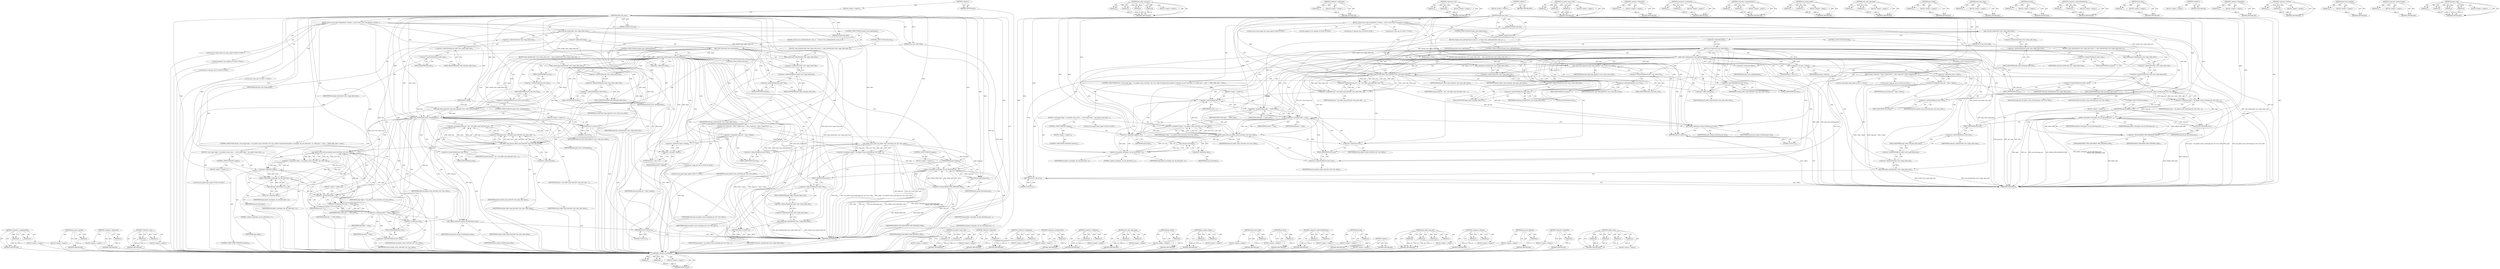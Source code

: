 digraph "gather_stats" {
vulnerable_265 [label=<(METHOD,&lt;operator&gt;.notEquals)>];
vulnerable_266 [label=<(PARAM,p1)>];
vulnerable_267 [label=<(PARAM,p2)>];
vulnerable_268 [label=<(BLOCK,&lt;empty&gt;,&lt;empty&gt;)>];
vulnerable_269 [label=<(METHOD_RETURN,ANY)>];
vulnerable_245 [label=<(METHOD,pte_offset_map_lock)>];
vulnerable_246 [label=<(PARAM,p1)>];
vulnerable_247 [label=<(PARAM,p2)>];
vulnerable_248 [label=<(PARAM,p3)>];
vulnerable_249 [label=<(PARAM,p4)>];
vulnerable_250 [label=<(BLOCK,&lt;empty&gt;,&lt;empty&gt;)>];
vulnerable_251 [label=<(METHOD_RETURN,ANY)>];
vulnerable_196 [label=<(METHOD,&lt;operator&gt;.indirection)>];
vulnerable_197 [label=<(PARAM,p1)>];
vulnerable_198 [label=<(BLOCK,&lt;empty&gt;,&lt;empty&gt;)>];
vulnerable_199 [label=<(METHOD_RETURN,ANY)>];
vulnerable_218 [label=<(METHOD,&lt;operator&gt;.cast)>];
vulnerable_219 [label=<(PARAM,p1)>];
vulnerable_220 [label=<(PARAM,p2)>];
vulnerable_221 [label=<(BLOCK,&lt;empty&gt;,&lt;empty&gt;)>];
vulnerable_222 [label=<(METHOD_RETURN,ANY)>];
vulnerable_6 [label=<(METHOD,&lt;global&gt;)<SUB>1</SUB>>];
vulnerable_7 [label=<(BLOCK,&lt;empty&gt;,&lt;empty&gt;)<SUB>1</SUB>>];
vulnerable_8 [label=<(METHOD,gather_pte_stats)<SUB>1</SUB>>];
vulnerable_9 [label=<(PARAM,pmd_t *pmd)<SUB>1</SUB>>];
vulnerable_10 [label=<(PARAM,unsigned long addr)<SUB>1</SUB>>];
vulnerable_11 [label=<(PARAM,unsigned long end)<SUB>2</SUB>>];
vulnerable_12 [label=<(PARAM,struct mm_walk *walk)<SUB>2</SUB>>];
vulnerable_13 [label=<(BLOCK,{
	struct numa_maps *md;
	spinlock_t *ptl;
	pte...,{
	struct numa_maps *md;
	spinlock_t *ptl;
	pte...)<SUB>3</SUB>>];
vulnerable_14 [label="<(LOCAL,struct numa_maps* md: numa_maps*)<SUB>4</SUB>>"];
vulnerable_15 [label="<(LOCAL,spinlock_t* ptl: spinlock_t*)<SUB>5</SUB>>"];
vulnerable_16 [label="<(LOCAL,pte_t* orig_pte: pte_t*)<SUB>6</SUB>>"];
vulnerable_17 [label="<(LOCAL,pte_t* pte: pte_t*)<SUB>7</SUB>>"];
vulnerable_18 [label=<(spin_lock,spin_lock(&amp;walk-&gt;mm-&gt;page_table_lock))<SUB>10</SUB>>];
vulnerable_19 [label=<(&lt;operator&gt;.addressOf,&amp;walk-&gt;mm-&gt;page_table_lock)<SUB>10</SUB>>];
vulnerable_20 [label=<(&lt;operator&gt;.indirectFieldAccess,walk-&gt;mm-&gt;page_table_lock)<SUB>10</SUB>>];
vulnerable_21 [label=<(&lt;operator&gt;.indirectFieldAccess,walk-&gt;mm)<SUB>10</SUB>>];
vulnerable_22 [label=<(IDENTIFIER,walk,spin_lock(&amp;walk-&gt;mm-&gt;page_table_lock))<SUB>10</SUB>>];
vulnerable_23 [label=<(FIELD_IDENTIFIER,mm,mm)<SUB>10</SUB>>];
vulnerable_24 [label=<(FIELD_IDENTIFIER,page_table_lock,page_table_lock)<SUB>10</SUB>>];
vulnerable_25 [label=<(CONTROL_STRUCTURE,IF,if (pmd_trans_huge(*pmd)))<SUB>11</SUB>>];
vulnerable_26 [label=<(pmd_trans_huge,pmd_trans_huge(*pmd))<SUB>11</SUB>>];
vulnerable_27 [label=<(&lt;operator&gt;.indirection,*pmd)<SUB>11</SUB>>];
vulnerable_28 [label=<(IDENTIFIER,pmd,pmd_trans_huge(*pmd))<SUB>11</SUB>>];
vulnerable_29 [label=<(BLOCK,{
		if (pmd_trans_splitting(*pmd)) {
			spin_un...,{
		if (pmd_trans_splitting(*pmd)) {
			spin_un...)<SUB>11</SUB>>];
vulnerable_30 [label=<(CONTROL_STRUCTURE,IF,if (pmd_trans_splitting(*pmd)))<SUB>12</SUB>>];
vulnerable_31 [label=<(pmd_trans_splitting,pmd_trans_splitting(*pmd))<SUB>12</SUB>>];
vulnerable_32 [label=<(&lt;operator&gt;.indirection,*pmd)<SUB>12</SUB>>];
vulnerable_33 [label=<(IDENTIFIER,pmd,pmd_trans_splitting(*pmd))<SUB>12</SUB>>];
vulnerable_34 [label=<(BLOCK,{
			spin_unlock(&amp;walk-&gt;mm-&gt;page_table_lock);
	...,{
			spin_unlock(&amp;walk-&gt;mm-&gt;page_table_lock);
	...)<SUB>12</SUB>>];
vulnerable_35 [label=<(spin_unlock,spin_unlock(&amp;walk-&gt;mm-&gt;page_table_lock))<SUB>13</SUB>>];
vulnerable_36 [label=<(&lt;operator&gt;.addressOf,&amp;walk-&gt;mm-&gt;page_table_lock)<SUB>13</SUB>>];
vulnerable_37 [label=<(&lt;operator&gt;.indirectFieldAccess,walk-&gt;mm-&gt;page_table_lock)<SUB>13</SUB>>];
vulnerable_38 [label=<(&lt;operator&gt;.indirectFieldAccess,walk-&gt;mm)<SUB>13</SUB>>];
vulnerable_39 [label=<(IDENTIFIER,walk,spin_unlock(&amp;walk-&gt;mm-&gt;page_table_lock))<SUB>13</SUB>>];
vulnerable_40 [label=<(FIELD_IDENTIFIER,mm,mm)<SUB>13</SUB>>];
vulnerable_41 [label=<(FIELD_IDENTIFIER,page_table_lock,page_table_lock)<SUB>13</SUB>>];
vulnerable_42 [label=<(wait_split_huge_page,wait_split_huge_page(md-&gt;vma-&gt;anon_vma, pmd))<SUB>14</SUB>>];
vulnerable_43 [label=<(&lt;operator&gt;.indirectFieldAccess,md-&gt;vma-&gt;anon_vma)<SUB>14</SUB>>];
vulnerable_44 [label=<(&lt;operator&gt;.indirectFieldAccess,md-&gt;vma)<SUB>14</SUB>>];
vulnerable_45 [label=<(IDENTIFIER,md,wait_split_huge_page(md-&gt;vma-&gt;anon_vma, pmd))<SUB>14</SUB>>];
vulnerable_46 [label=<(FIELD_IDENTIFIER,vma,vma)<SUB>14</SUB>>];
vulnerable_47 [label=<(FIELD_IDENTIFIER,anon_vma,anon_vma)<SUB>14</SUB>>];
vulnerable_48 [label=<(IDENTIFIER,pmd,wait_split_huge_page(md-&gt;vma-&gt;anon_vma, pmd))<SUB>14</SUB>>];
vulnerable_49 [label=<(CONTROL_STRUCTURE,ELSE,else)<SUB>15</SUB>>];
vulnerable_50 [label=<(BLOCK,{
			pte_t huge_pte = *(pte_t *)pmd;
			struct ...,{
			pte_t huge_pte = *(pte_t *)pmd;
			struct ...)<SUB>15</SUB>>];
vulnerable_51 [label="<(LOCAL,pte_t huge_pte: pte_t)<SUB>16</SUB>>"];
vulnerable_52 [label=<(&lt;operator&gt;.assignment,huge_pte = *(pte_t *)pmd)<SUB>16</SUB>>];
vulnerable_53 [label=<(IDENTIFIER,huge_pte,huge_pte = *(pte_t *)pmd)<SUB>16</SUB>>];
vulnerable_54 [label=<(&lt;operator&gt;.indirection,*(pte_t *)pmd)<SUB>16</SUB>>];
vulnerable_55 [label=<(&lt;operator&gt;.cast,(pte_t *)pmd)<SUB>16</SUB>>];
vulnerable_56 [label=<(UNKNOWN,pte_t *,pte_t *)<SUB>16</SUB>>];
vulnerable_57 [label=<(IDENTIFIER,pmd,(pte_t *)pmd)<SUB>16</SUB>>];
vulnerable_58 [label="<(LOCAL,struct page* page: page*)<SUB>17</SUB>>"];
vulnerable_59 [label=<(&lt;operator&gt;.assignment,page = can_gather_numa_stats(huge_pte, md-&gt;vma,...)<SUB>19</SUB>>];
vulnerable_60 [label=<(IDENTIFIER,page,page = can_gather_numa_stats(huge_pte, md-&gt;vma,...)<SUB>19</SUB>>];
vulnerable_61 [label=<(can_gather_numa_stats,can_gather_numa_stats(huge_pte, md-&gt;vma, addr))<SUB>19</SUB>>];
vulnerable_62 [label=<(IDENTIFIER,huge_pte,can_gather_numa_stats(huge_pte, md-&gt;vma, addr))<SUB>19</SUB>>];
vulnerable_63 [label=<(&lt;operator&gt;.indirectFieldAccess,md-&gt;vma)<SUB>19</SUB>>];
vulnerable_64 [label=<(IDENTIFIER,md,can_gather_numa_stats(huge_pte, md-&gt;vma, addr))<SUB>19</SUB>>];
vulnerable_65 [label=<(FIELD_IDENTIFIER,vma,vma)<SUB>19</SUB>>];
vulnerable_66 [label=<(IDENTIFIER,addr,can_gather_numa_stats(huge_pte, md-&gt;vma, addr))<SUB>19</SUB>>];
vulnerable_67 [label=<(CONTROL_STRUCTURE,IF,if (page))<SUB>20</SUB>>];
vulnerable_68 [label=<(IDENTIFIER,page,if (page))<SUB>20</SUB>>];
vulnerable_69 [label=<(BLOCK,&lt;empty&gt;,&lt;empty&gt;)<SUB>21</SUB>>];
vulnerable_70 [label=<(gather_stats,gather_stats(page, md, pte_dirty(huge_pte),
			...)<SUB>21</SUB>>];
vulnerable_71 [label=<(IDENTIFIER,page,gather_stats(page, md, pte_dirty(huge_pte),
			...)<SUB>21</SUB>>];
vulnerable_72 [label=<(IDENTIFIER,md,gather_stats(page, md, pte_dirty(huge_pte),
			...)<SUB>21</SUB>>];
vulnerable_73 [label=<(pte_dirty,pte_dirty(huge_pte))<SUB>21</SUB>>];
vulnerable_74 [label=<(IDENTIFIER,huge_pte,pte_dirty(huge_pte))<SUB>21</SUB>>];
vulnerable_75 [label=<(&lt;operator&gt;.division,HPAGE_PMD_SIZE/PAGE_SIZE)<SUB>22</SUB>>];
vulnerable_76 [label=<(IDENTIFIER,HPAGE_PMD_SIZE,HPAGE_PMD_SIZE/PAGE_SIZE)<SUB>22</SUB>>];
vulnerable_77 [label=<(IDENTIFIER,PAGE_SIZE,HPAGE_PMD_SIZE/PAGE_SIZE)<SUB>22</SUB>>];
vulnerable_78 [label=<(spin_unlock,spin_unlock(&amp;walk-&gt;mm-&gt;page_table_lock))<SUB>23</SUB>>];
vulnerable_79 [label=<(&lt;operator&gt;.addressOf,&amp;walk-&gt;mm-&gt;page_table_lock)<SUB>23</SUB>>];
vulnerable_80 [label=<(&lt;operator&gt;.indirectFieldAccess,walk-&gt;mm-&gt;page_table_lock)<SUB>23</SUB>>];
vulnerable_81 [label=<(&lt;operator&gt;.indirectFieldAccess,walk-&gt;mm)<SUB>23</SUB>>];
vulnerable_82 [label=<(IDENTIFIER,walk,spin_unlock(&amp;walk-&gt;mm-&gt;page_table_lock))<SUB>23</SUB>>];
vulnerable_83 [label=<(FIELD_IDENTIFIER,mm,mm)<SUB>23</SUB>>];
vulnerable_84 [label=<(FIELD_IDENTIFIER,page_table_lock,page_table_lock)<SUB>23</SUB>>];
vulnerable_85 [label=<(RETURN,return 0;,return 0;)<SUB>24</SUB>>];
vulnerable_86 [label=<(LITERAL,0,return 0;)<SUB>24</SUB>>];
vulnerable_87 [label=<(CONTROL_STRUCTURE,ELSE,else)<SUB>26</SUB>>];
vulnerable_88 [label=<(BLOCK,{
 		spin_unlock(&amp;walk-&gt;mm-&gt;page_table_lock);
 	},{
 		spin_unlock(&amp;walk-&gt;mm-&gt;page_table_lock);
 	})<SUB>26</SUB>>];
vulnerable_89 [label=<(spin_unlock,spin_unlock(&amp;walk-&gt;mm-&gt;page_table_lock))<SUB>27</SUB>>];
vulnerable_90 [label=<(&lt;operator&gt;.addressOf,&amp;walk-&gt;mm-&gt;page_table_lock)<SUB>27</SUB>>];
vulnerable_91 [label=<(&lt;operator&gt;.indirectFieldAccess,walk-&gt;mm-&gt;page_table_lock)<SUB>27</SUB>>];
vulnerable_92 [label=<(&lt;operator&gt;.indirectFieldAccess,walk-&gt;mm)<SUB>27</SUB>>];
vulnerable_93 [label=<(IDENTIFIER,walk,spin_unlock(&amp;walk-&gt;mm-&gt;page_table_lock))<SUB>27</SUB>>];
vulnerable_94 [label=<(FIELD_IDENTIFIER,mm,mm)<SUB>27</SUB>>];
vulnerable_95 [label=<(FIELD_IDENTIFIER,page_table_lock,page_table_lock)<SUB>27</SUB>>];
vulnerable_96 [label=<(&lt;operator&gt;.assignment,orig_pte = pte = pte_offset_map_lock(walk-&gt;mm, ...)<SUB>30</SUB>>];
vulnerable_97 [label=<(IDENTIFIER,orig_pte,orig_pte = pte = pte_offset_map_lock(walk-&gt;mm, ...)<SUB>30</SUB>>];
vulnerable_98 [label=<(&lt;operator&gt;.assignment,pte = pte_offset_map_lock(walk-&gt;mm, pmd, addr, ...)<SUB>30</SUB>>];
vulnerable_99 [label=<(IDENTIFIER,pte,pte = pte_offset_map_lock(walk-&gt;mm, pmd, addr, ...)<SUB>30</SUB>>];
vulnerable_100 [label=<(pte_offset_map_lock,pte_offset_map_lock(walk-&gt;mm, pmd, addr, &amp;ptl))<SUB>30</SUB>>];
vulnerable_101 [label=<(&lt;operator&gt;.indirectFieldAccess,walk-&gt;mm)<SUB>30</SUB>>];
vulnerable_102 [label=<(IDENTIFIER,walk,pte_offset_map_lock(walk-&gt;mm, pmd, addr, &amp;ptl))<SUB>30</SUB>>];
vulnerable_103 [label=<(FIELD_IDENTIFIER,mm,mm)<SUB>30</SUB>>];
vulnerable_104 [label=<(IDENTIFIER,pmd,pte_offset_map_lock(walk-&gt;mm, pmd, addr, &amp;ptl))<SUB>30</SUB>>];
vulnerable_105 [label=<(IDENTIFIER,addr,pte_offset_map_lock(walk-&gt;mm, pmd, addr, &amp;ptl))<SUB>30</SUB>>];
vulnerable_106 [label=<(&lt;operator&gt;.addressOf,&amp;ptl)<SUB>30</SUB>>];
vulnerable_107 [label=<(IDENTIFIER,ptl,pte_offset_map_lock(walk-&gt;mm, pmd, addr, &amp;ptl))<SUB>30</SUB>>];
vulnerable_108 [label=<(CONTROL_STRUCTURE,DO,do {
 		struct page *page = can_gather_numa_stats(*pte, md-&gt;vma, addr);
		if (!page)
			continue;
		gather_stats(page, md, pte_dirty(*pte), 1);

	} while (pte++, addr += PAGE_SIZE, addr != end);)<SUB>31</SUB>>];
vulnerable_109 [label=<(BLOCK,{
 		struct page *page = can_gather_numa_stats(...,{
 		struct page *page = can_gather_numa_stats(...)<SUB>31</SUB>>];
vulnerable_110 [label="<(LOCAL,struct page* page: page*)<SUB>32</SUB>>"];
vulnerable_111 [label=<(&lt;operator&gt;.assignment,*page = can_gather_numa_stats(*pte, md-&gt;vma, addr))<SUB>32</SUB>>];
vulnerable_112 [label=<(IDENTIFIER,page,*page = can_gather_numa_stats(*pte, md-&gt;vma, addr))<SUB>32</SUB>>];
vulnerable_113 [label=<(can_gather_numa_stats,can_gather_numa_stats(*pte, md-&gt;vma, addr))<SUB>32</SUB>>];
vulnerable_114 [label=<(&lt;operator&gt;.indirection,*pte)<SUB>32</SUB>>];
vulnerable_115 [label=<(IDENTIFIER,pte,can_gather_numa_stats(*pte, md-&gt;vma, addr))<SUB>32</SUB>>];
vulnerable_116 [label=<(&lt;operator&gt;.indirectFieldAccess,md-&gt;vma)<SUB>32</SUB>>];
vulnerable_117 [label=<(IDENTIFIER,md,can_gather_numa_stats(*pte, md-&gt;vma, addr))<SUB>32</SUB>>];
vulnerable_118 [label=<(FIELD_IDENTIFIER,vma,vma)<SUB>32</SUB>>];
vulnerable_119 [label=<(IDENTIFIER,addr,can_gather_numa_stats(*pte, md-&gt;vma, addr))<SUB>32</SUB>>];
vulnerable_120 [label=<(CONTROL_STRUCTURE,IF,if (!page))<SUB>33</SUB>>];
vulnerable_121 [label=<(&lt;operator&gt;.logicalNot,!page)<SUB>33</SUB>>];
vulnerable_122 [label=<(IDENTIFIER,page,!page)<SUB>33</SUB>>];
vulnerable_123 [label=<(BLOCK,&lt;empty&gt;,&lt;empty&gt;)<SUB>34</SUB>>];
vulnerable_124 [label=<(CONTROL_STRUCTURE,CONTINUE,continue;)<SUB>34</SUB>>];
vulnerable_125 [label=<(gather_stats,gather_stats(page, md, pte_dirty(*pte), 1))<SUB>35</SUB>>];
vulnerable_126 [label=<(IDENTIFIER,page,gather_stats(page, md, pte_dirty(*pte), 1))<SUB>35</SUB>>];
vulnerable_127 [label=<(IDENTIFIER,md,gather_stats(page, md, pte_dirty(*pte), 1))<SUB>35</SUB>>];
vulnerable_128 [label=<(pte_dirty,pte_dirty(*pte))<SUB>35</SUB>>];
vulnerable_129 [label=<(&lt;operator&gt;.indirection,*pte)<SUB>35</SUB>>];
vulnerable_130 [label=<(IDENTIFIER,pte,pte_dirty(*pte))<SUB>35</SUB>>];
vulnerable_131 [label=<(LITERAL,1,gather_stats(page, md, pte_dirty(*pte), 1))<SUB>35</SUB>>];
vulnerable_132 [label=<(BLOCK,&lt;empty&gt;,&lt;empty&gt;)<SUB>37</SUB>>];
vulnerable_133 [label=<(&lt;operator&gt;.postIncrement,pte++)<SUB>37</SUB>>];
vulnerable_134 [label=<(IDENTIFIER,pte,pte++)<SUB>37</SUB>>];
vulnerable_135 [label=<(&lt;operator&gt;.assignmentPlus,addr += PAGE_SIZE)<SUB>37</SUB>>];
vulnerable_136 [label=<(IDENTIFIER,addr,addr += PAGE_SIZE)<SUB>37</SUB>>];
vulnerable_137 [label=<(IDENTIFIER,PAGE_SIZE,addr += PAGE_SIZE)<SUB>37</SUB>>];
vulnerable_138 [label=<(&lt;operator&gt;.notEquals,addr != end)<SUB>37</SUB>>];
vulnerable_139 [label=<(IDENTIFIER,addr,addr != end)<SUB>37</SUB>>];
vulnerable_140 [label=<(IDENTIFIER,end,addr != end)<SUB>37</SUB>>];
vulnerable_141 [label=<(pte_unmap_unlock,pte_unmap_unlock(orig_pte, ptl))<SUB>38</SUB>>];
vulnerable_142 [label=<(IDENTIFIER,orig_pte,pte_unmap_unlock(orig_pte, ptl))<SUB>38</SUB>>];
vulnerable_143 [label=<(IDENTIFIER,ptl,pte_unmap_unlock(orig_pte, ptl))<SUB>38</SUB>>];
vulnerable_144 [label=<(RETURN,return 0;,return 0;)<SUB>39</SUB>>];
vulnerable_145 [label=<(LITERAL,0,return 0;)<SUB>39</SUB>>];
vulnerable_146 [label=<(METHOD_RETURN,int)<SUB>1</SUB>>];
vulnerable_148 [label=<(METHOD_RETURN,ANY)<SUB>1</SUB>>];
vulnerable_223 [label=<(METHOD,can_gather_numa_stats)>];
vulnerable_224 [label=<(PARAM,p1)>];
vulnerable_225 [label=<(PARAM,p2)>];
vulnerable_226 [label=<(PARAM,p3)>];
vulnerable_227 [label=<(BLOCK,&lt;empty&gt;,&lt;empty&gt;)>];
vulnerable_228 [label=<(METHOD_RETURN,ANY)>];
vulnerable_183 [label=<(METHOD,&lt;operator&gt;.addressOf)>];
vulnerable_184 [label=<(PARAM,p1)>];
vulnerable_185 [label=<(BLOCK,&lt;empty&gt;,&lt;empty&gt;)>];
vulnerable_186 [label=<(METHOD_RETURN,ANY)>];
vulnerable_213 [label=<(METHOD,&lt;operator&gt;.assignment)>];
vulnerable_214 [label=<(PARAM,p1)>];
vulnerable_215 [label=<(PARAM,p2)>];
vulnerable_216 [label=<(BLOCK,&lt;empty&gt;,&lt;empty&gt;)>];
vulnerable_217 [label=<(METHOD_RETURN,ANY)>];
vulnerable_260 [label=<(METHOD,&lt;operator&gt;.assignmentPlus)>];
vulnerable_261 [label=<(PARAM,p1)>];
vulnerable_262 [label=<(PARAM,p2)>];
vulnerable_263 [label=<(BLOCK,&lt;empty&gt;,&lt;empty&gt;)>];
vulnerable_264 [label=<(METHOD_RETURN,ANY)>];
vulnerable_270 [label=<(METHOD,pte_unmap_unlock)>];
vulnerable_271 [label=<(PARAM,p1)>];
vulnerable_272 [label=<(PARAM,p2)>];
vulnerable_273 [label=<(BLOCK,&lt;empty&gt;,&lt;empty&gt;)>];
vulnerable_274 [label=<(METHOD_RETURN,ANY)>];
vulnerable_208 [label=<(METHOD,wait_split_huge_page)>];
vulnerable_209 [label=<(PARAM,p1)>];
vulnerable_210 [label=<(PARAM,p2)>];
vulnerable_211 [label=<(BLOCK,&lt;empty&gt;,&lt;empty&gt;)>];
vulnerable_212 [label=<(METHOD_RETURN,ANY)>];
vulnerable_204 [label=<(METHOD,spin_unlock)>];
vulnerable_205 [label=<(PARAM,p1)>];
vulnerable_206 [label=<(BLOCK,&lt;empty&gt;,&lt;empty&gt;)>];
vulnerable_207 [label=<(METHOD_RETURN,ANY)>];
vulnerable_192 [label=<(METHOD,pmd_trans_huge)>];
vulnerable_193 [label=<(PARAM,p1)>];
vulnerable_194 [label=<(BLOCK,&lt;empty&gt;,&lt;empty&gt;)>];
vulnerable_195 [label=<(METHOD_RETURN,ANY)>];
vulnerable_236 [label=<(METHOD,pte_dirty)>];
vulnerable_237 [label=<(PARAM,p1)>];
vulnerable_238 [label=<(BLOCK,&lt;empty&gt;,&lt;empty&gt;)>];
vulnerable_239 [label=<(METHOD_RETURN,ANY)>];
vulnerable_187 [label=<(METHOD,&lt;operator&gt;.indirectFieldAccess)>];
vulnerable_188 [label=<(PARAM,p1)>];
vulnerable_189 [label=<(PARAM,p2)>];
vulnerable_190 [label=<(BLOCK,&lt;empty&gt;,&lt;empty&gt;)>];
vulnerable_191 [label=<(METHOD_RETURN,ANY)>];
vulnerable_179 [label=<(METHOD,spin_lock)>];
vulnerable_180 [label=<(PARAM,p1)>];
vulnerable_181 [label=<(BLOCK,&lt;empty&gt;,&lt;empty&gt;)>];
vulnerable_182 [label=<(METHOD_RETURN,ANY)>];
vulnerable_173 [label=<(METHOD,&lt;global&gt;)<SUB>1</SUB>>];
vulnerable_174 [label=<(BLOCK,&lt;empty&gt;,&lt;empty&gt;)>];
vulnerable_175 [label=<(METHOD_RETURN,ANY)>];
vulnerable_252 [label=<(METHOD,&lt;operator&gt;.logicalNot)>];
vulnerable_253 [label=<(PARAM,p1)>];
vulnerable_254 [label=<(BLOCK,&lt;empty&gt;,&lt;empty&gt;)>];
vulnerable_255 [label=<(METHOD_RETURN,ANY)>];
vulnerable_240 [label=<(METHOD,&lt;operator&gt;.division)>];
vulnerable_241 [label=<(PARAM,p1)>];
vulnerable_242 [label=<(PARAM,p2)>];
vulnerable_243 [label=<(BLOCK,&lt;empty&gt;,&lt;empty&gt;)>];
vulnerable_244 [label=<(METHOD_RETURN,ANY)>];
vulnerable_200 [label=<(METHOD,pmd_trans_splitting)>];
vulnerable_201 [label=<(PARAM,p1)>];
vulnerable_202 [label=<(BLOCK,&lt;empty&gt;,&lt;empty&gt;)>];
vulnerable_203 [label=<(METHOD_RETURN,ANY)>];
vulnerable_256 [label=<(METHOD,&lt;operator&gt;.postIncrement)>];
vulnerable_257 [label=<(PARAM,p1)>];
vulnerable_258 [label=<(BLOCK,&lt;empty&gt;,&lt;empty&gt;)>];
vulnerable_259 [label=<(METHOD_RETURN,ANY)>];
vulnerable_229 [label=<(METHOD,gather_stats)>];
vulnerable_230 [label=<(PARAM,p1)>];
vulnerable_231 [label=<(PARAM,p2)>];
vulnerable_232 [label=<(PARAM,p3)>];
vulnerable_233 [label=<(PARAM,p4)>];
vulnerable_234 [label=<(BLOCK,&lt;empty&gt;,&lt;empty&gt;)>];
vulnerable_235 [label=<(METHOD_RETURN,ANY)>];
fixed_270 [label=<(METHOD,&lt;operator&gt;.assignmentPlus)>];
fixed_271 [label=<(PARAM,p1)>];
fixed_272 [label=<(PARAM,p2)>];
fixed_273 [label=<(BLOCK,&lt;empty&gt;,&lt;empty&gt;)>];
fixed_274 [label=<(METHOD_RETURN,ANY)>];
fixed_251 [label=<(METHOD,pmd_trans_unstable)>];
fixed_252 [label=<(PARAM,p1)>];
fixed_253 [label=<(BLOCK,&lt;empty&gt;,&lt;empty&gt;)>];
fixed_254 [label=<(METHOD_RETURN,ANY)>];
fixed_202 [label=<(METHOD,&lt;operator&gt;.indirection)>];
fixed_203 [label=<(PARAM,p1)>];
fixed_204 [label=<(BLOCK,&lt;empty&gt;,&lt;empty&gt;)>];
fixed_205 [label=<(METHOD_RETURN,ANY)>];
fixed_224 [label=<(METHOD,&lt;operator&gt;.cast)>];
fixed_225 [label=<(PARAM,p1)>];
fixed_226 [label=<(PARAM,p2)>];
fixed_227 [label=<(BLOCK,&lt;empty&gt;,&lt;empty&gt;)>];
fixed_228 [label=<(METHOD_RETURN,ANY)>];
fixed_6 [label=<(METHOD,&lt;global&gt;)<SUB>1</SUB>>];
fixed_7 [label=<(BLOCK,&lt;empty&gt;,&lt;empty&gt;)<SUB>1</SUB>>];
fixed_8 [label=<(METHOD,gather_pte_stats)<SUB>1</SUB>>];
fixed_9 [label=<(PARAM,pmd_t *pmd)<SUB>1</SUB>>];
fixed_10 [label=<(PARAM,unsigned long addr)<SUB>1</SUB>>];
fixed_11 [label=<(PARAM,unsigned long end)<SUB>2</SUB>>];
fixed_12 [label=<(PARAM,struct mm_walk *walk)<SUB>2</SUB>>];
fixed_13 [label=<(BLOCK,{
	struct numa_maps *md;
	spinlock_t *ptl;
	pte...,{
	struct numa_maps *md;
	spinlock_t *ptl;
	pte...)<SUB>3</SUB>>];
fixed_14 [label="<(LOCAL,struct numa_maps* md: numa_maps*)<SUB>4</SUB>>"];
fixed_15 [label="<(LOCAL,spinlock_t* ptl: spinlock_t*)<SUB>5</SUB>>"];
fixed_16 [label="<(LOCAL,pte_t* orig_pte: pte_t*)<SUB>6</SUB>>"];
fixed_17 [label="<(LOCAL,pte_t* pte: pte_t*)<SUB>7</SUB>>"];
fixed_18 [label=<(spin_lock,spin_lock(&amp;walk-&gt;mm-&gt;page_table_lock))<SUB>10</SUB>>];
fixed_19 [label=<(&lt;operator&gt;.addressOf,&amp;walk-&gt;mm-&gt;page_table_lock)<SUB>10</SUB>>];
fixed_20 [label=<(&lt;operator&gt;.indirectFieldAccess,walk-&gt;mm-&gt;page_table_lock)<SUB>10</SUB>>];
fixed_21 [label=<(&lt;operator&gt;.indirectFieldAccess,walk-&gt;mm)<SUB>10</SUB>>];
fixed_22 [label=<(IDENTIFIER,walk,spin_lock(&amp;walk-&gt;mm-&gt;page_table_lock))<SUB>10</SUB>>];
fixed_23 [label=<(FIELD_IDENTIFIER,mm,mm)<SUB>10</SUB>>];
fixed_24 [label=<(FIELD_IDENTIFIER,page_table_lock,page_table_lock)<SUB>10</SUB>>];
fixed_25 [label=<(CONTROL_STRUCTURE,IF,if (pmd_trans_huge(*pmd)))<SUB>11</SUB>>];
fixed_26 [label=<(pmd_trans_huge,pmd_trans_huge(*pmd))<SUB>11</SUB>>];
fixed_27 [label=<(&lt;operator&gt;.indirection,*pmd)<SUB>11</SUB>>];
fixed_28 [label=<(IDENTIFIER,pmd,pmd_trans_huge(*pmd))<SUB>11</SUB>>];
fixed_29 [label=<(BLOCK,{
		if (pmd_trans_splitting(*pmd)) {
			spin_un...,{
		if (pmd_trans_splitting(*pmd)) {
			spin_un...)<SUB>11</SUB>>];
fixed_30 [label=<(CONTROL_STRUCTURE,IF,if (pmd_trans_splitting(*pmd)))<SUB>12</SUB>>];
fixed_31 [label=<(pmd_trans_splitting,pmd_trans_splitting(*pmd))<SUB>12</SUB>>];
fixed_32 [label=<(&lt;operator&gt;.indirection,*pmd)<SUB>12</SUB>>];
fixed_33 [label=<(IDENTIFIER,pmd,pmd_trans_splitting(*pmd))<SUB>12</SUB>>];
fixed_34 [label=<(BLOCK,{
			spin_unlock(&amp;walk-&gt;mm-&gt;page_table_lock);
	...,{
			spin_unlock(&amp;walk-&gt;mm-&gt;page_table_lock);
	...)<SUB>12</SUB>>];
fixed_35 [label=<(spin_unlock,spin_unlock(&amp;walk-&gt;mm-&gt;page_table_lock))<SUB>13</SUB>>];
fixed_36 [label=<(&lt;operator&gt;.addressOf,&amp;walk-&gt;mm-&gt;page_table_lock)<SUB>13</SUB>>];
fixed_37 [label=<(&lt;operator&gt;.indirectFieldAccess,walk-&gt;mm-&gt;page_table_lock)<SUB>13</SUB>>];
fixed_38 [label=<(&lt;operator&gt;.indirectFieldAccess,walk-&gt;mm)<SUB>13</SUB>>];
fixed_39 [label=<(IDENTIFIER,walk,spin_unlock(&amp;walk-&gt;mm-&gt;page_table_lock))<SUB>13</SUB>>];
fixed_40 [label=<(FIELD_IDENTIFIER,mm,mm)<SUB>13</SUB>>];
fixed_41 [label=<(FIELD_IDENTIFIER,page_table_lock,page_table_lock)<SUB>13</SUB>>];
fixed_42 [label=<(wait_split_huge_page,wait_split_huge_page(md-&gt;vma-&gt;anon_vma, pmd))<SUB>14</SUB>>];
fixed_43 [label=<(&lt;operator&gt;.indirectFieldAccess,md-&gt;vma-&gt;anon_vma)<SUB>14</SUB>>];
fixed_44 [label=<(&lt;operator&gt;.indirectFieldAccess,md-&gt;vma)<SUB>14</SUB>>];
fixed_45 [label=<(IDENTIFIER,md,wait_split_huge_page(md-&gt;vma-&gt;anon_vma, pmd))<SUB>14</SUB>>];
fixed_46 [label=<(FIELD_IDENTIFIER,vma,vma)<SUB>14</SUB>>];
fixed_47 [label=<(FIELD_IDENTIFIER,anon_vma,anon_vma)<SUB>14</SUB>>];
fixed_48 [label=<(IDENTIFIER,pmd,wait_split_huge_page(md-&gt;vma-&gt;anon_vma, pmd))<SUB>14</SUB>>];
fixed_49 [label=<(CONTROL_STRUCTURE,ELSE,else)<SUB>15</SUB>>];
fixed_50 [label=<(BLOCK,{
			pte_t huge_pte = *(pte_t *)pmd;
			struct ...,{
			pte_t huge_pte = *(pte_t *)pmd;
			struct ...)<SUB>15</SUB>>];
fixed_51 [label="<(LOCAL,pte_t huge_pte: pte_t)<SUB>16</SUB>>"];
fixed_52 [label=<(&lt;operator&gt;.assignment,huge_pte = *(pte_t *)pmd)<SUB>16</SUB>>];
fixed_53 [label=<(IDENTIFIER,huge_pte,huge_pte = *(pte_t *)pmd)<SUB>16</SUB>>];
fixed_54 [label=<(&lt;operator&gt;.indirection,*(pte_t *)pmd)<SUB>16</SUB>>];
fixed_55 [label=<(&lt;operator&gt;.cast,(pte_t *)pmd)<SUB>16</SUB>>];
fixed_56 [label=<(UNKNOWN,pte_t *,pte_t *)<SUB>16</SUB>>];
fixed_57 [label=<(IDENTIFIER,pmd,(pte_t *)pmd)<SUB>16</SUB>>];
fixed_58 [label="<(LOCAL,struct page* page: page*)<SUB>17</SUB>>"];
fixed_59 [label=<(&lt;operator&gt;.assignment,page = can_gather_numa_stats(huge_pte, md-&gt;vma,...)<SUB>19</SUB>>];
fixed_60 [label=<(IDENTIFIER,page,page = can_gather_numa_stats(huge_pte, md-&gt;vma,...)<SUB>19</SUB>>];
fixed_61 [label=<(can_gather_numa_stats,can_gather_numa_stats(huge_pte, md-&gt;vma, addr))<SUB>19</SUB>>];
fixed_62 [label=<(IDENTIFIER,huge_pte,can_gather_numa_stats(huge_pte, md-&gt;vma, addr))<SUB>19</SUB>>];
fixed_63 [label=<(&lt;operator&gt;.indirectFieldAccess,md-&gt;vma)<SUB>19</SUB>>];
fixed_64 [label=<(IDENTIFIER,md,can_gather_numa_stats(huge_pte, md-&gt;vma, addr))<SUB>19</SUB>>];
fixed_65 [label=<(FIELD_IDENTIFIER,vma,vma)<SUB>19</SUB>>];
fixed_66 [label=<(IDENTIFIER,addr,can_gather_numa_stats(huge_pte, md-&gt;vma, addr))<SUB>19</SUB>>];
fixed_67 [label=<(CONTROL_STRUCTURE,IF,if (page))<SUB>20</SUB>>];
fixed_68 [label=<(IDENTIFIER,page,if (page))<SUB>20</SUB>>];
fixed_69 [label=<(BLOCK,&lt;empty&gt;,&lt;empty&gt;)<SUB>21</SUB>>];
fixed_70 [label=<(gather_stats,gather_stats(page, md, pte_dirty(huge_pte),
			...)<SUB>21</SUB>>];
fixed_71 [label=<(IDENTIFIER,page,gather_stats(page, md, pte_dirty(huge_pte),
			...)<SUB>21</SUB>>];
fixed_72 [label=<(IDENTIFIER,md,gather_stats(page, md, pte_dirty(huge_pte),
			...)<SUB>21</SUB>>];
fixed_73 [label=<(pte_dirty,pte_dirty(huge_pte))<SUB>21</SUB>>];
fixed_74 [label=<(IDENTIFIER,huge_pte,pte_dirty(huge_pte))<SUB>21</SUB>>];
fixed_75 [label=<(&lt;operator&gt;.division,HPAGE_PMD_SIZE/PAGE_SIZE)<SUB>22</SUB>>];
fixed_76 [label=<(IDENTIFIER,HPAGE_PMD_SIZE,HPAGE_PMD_SIZE/PAGE_SIZE)<SUB>22</SUB>>];
fixed_77 [label=<(IDENTIFIER,PAGE_SIZE,HPAGE_PMD_SIZE/PAGE_SIZE)<SUB>22</SUB>>];
fixed_78 [label=<(spin_unlock,spin_unlock(&amp;walk-&gt;mm-&gt;page_table_lock))<SUB>23</SUB>>];
fixed_79 [label=<(&lt;operator&gt;.addressOf,&amp;walk-&gt;mm-&gt;page_table_lock)<SUB>23</SUB>>];
fixed_80 [label=<(&lt;operator&gt;.indirectFieldAccess,walk-&gt;mm-&gt;page_table_lock)<SUB>23</SUB>>];
fixed_81 [label=<(&lt;operator&gt;.indirectFieldAccess,walk-&gt;mm)<SUB>23</SUB>>];
fixed_82 [label=<(IDENTIFIER,walk,spin_unlock(&amp;walk-&gt;mm-&gt;page_table_lock))<SUB>23</SUB>>];
fixed_83 [label=<(FIELD_IDENTIFIER,mm,mm)<SUB>23</SUB>>];
fixed_84 [label=<(FIELD_IDENTIFIER,page_table_lock,page_table_lock)<SUB>23</SUB>>];
fixed_85 [label=<(RETURN,return 0;,return 0;)<SUB>24</SUB>>];
fixed_86 [label=<(LITERAL,0,return 0;)<SUB>24</SUB>>];
fixed_87 [label=<(CONTROL_STRUCTURE,ELSE,else)<SUB>26</SUB>>];
fixed_88 [label=<(BLOCK,{
 		spin_unlock(&amp;walk-&gt;mm-&gt;page_table_lock);
 	},{
 		spin_unlock(&amp;walk-&gt;mm-&gt;page_table_lock);
 	})<SUB>26</SUB>>];
fixed_89 [label=<(spin_unlock,spin_unlock(&amp;walk-&gt;mm-&gt;page_table_lock))<SUB>27</SUB>>];
fixed_90 [label=<(&lt;operator&gt;.addressOf,&amp;walk-&gt;mm-&gt;page_table_lock)<SUB>27</SUB>>];
fixed_91 [label=<(&lt;operator&gt;.indirectFieldAccess,walk-&gt;mm-&gt;page_table_lock)<SUB>27</SUB>>];
fixed_92 [label=<(&lt;operator&gt;.indirectFieldAccess,walk-&gt;mm)<SUB>27</SUB>>];
fixed_93 [label=<(IDENTIFIER,walk,spin_unlock(&amp;walk-&gt;mm-&gt;page_table_lock))<SUB>27</SUB>>];
fixed_94 [label=<(FIELD_IDENTIFIER,mm,mm)<SUB>27</SUB>>];
fixed_95 [label=<(FIELD_IDENTIFIER,page_table_lock,page_table_lock)<SUB>27</SUB>>];
fixed_96 [label=<(CONTROL_STRUCTURE,IF,if (pmd_trans_unstable(pmd)))<SUB>30</SUB>>];
fixed_97 [label=<(pmd_trans_unstable,pmd_trans_unstable(pmd))<SUB>30</SUB>>];
fixed_98 [label=<(IDENTIFIER,pmd,pmd_trans_unstable(pmd))<SUB>30</SUB>>];
fixed_99 [label=<(BLOCK,&lt;empty&gt;,&lt;empty&gt;)<SUB>31</SUB>>];
fixed_100 [label=<(RETURN,return 0;,return 0;)<SUB>31</SUB>>];
fixed_101 [label=<(LITERAL,0,return 0;)<SUB>31</SUB>>];
fixed_102 [label=<(&lt;operator&gt;.assignment,orig_pte = pte = pte_offset_map_lock(walk-&gt;mm, ...)<SUB>32</SUB>>];
fixed_103 [label=<(IDENTIFIER,orig_pte,orig_pte = pte = pte_offset_map_lock(walk-&gt;mm, ...)<SUB>32</SUB>>];
fixed_104 [label=<(&lt;operator&gt;.assignment,pte = pte_offset_map_lock(walk-&gt;mm, pmd, addr, ...)<SUB>32</SUB>>];
fixed_105 [label=<(IDENTIFIER,pte,pte = pte_offset_map_lock(walk-&gt;mm, pmd, addr, ...)<SUB>32</SUB>>];
fixed_106 [label=<(pte_offset_map_lock,pte_offset_map_lock(walk-&gt;mm, pmd, addr, &amp;ptl))<SUB>32</SUB>>];
fixed_107 [label=<(&lt;operator&gt;.indirectFieldAccess,walk-&gt;mm)<SUB>32</SUB>>];
fixed_108 [label=<(IDENTIFIER,walk,pte_offset_map_lock(walk-&gt;mm, pmd, addr, &amp;ptl))<SUB>32</SUB>>];
fixed_109 [label=<(FIELD_IDENTIFIER,mm,mm)<SUB>32</SUB>>];
fixed_110 [label=<(IDENTIFIER,pmd,pte_offset_map_lock(walk-&gt;mm, pmd, addr, &amp;ptl))<SUB>32</SUB>>];
fixed_111 [label=<(IDENTIFIER,addr,pte_offset_map_lock(walk-&gt;mm, pmd, addr, &amp;ptl))<SUB>32</SUB>>];
fixed_112 [label=<(&lt;operator&gt;.addressOf,&amp;ptl)<SUB>32</SUB>>];
fixed_113 [label=<(IDENTIFIER,ptl,pte_offset_map_lock(walk-&gt;mm, pmd, addr, &amp;ptl))<SUB>32</SUB>>];
fixed_114 [label=<(CONTROL_STRUCTURE,DO,do {
 		struct page *page = can_gather_numa_stats(*pte, md-&gt;vma, addr);
		if (!page)
			continue;
		gather_stats(page, md, pte_dirty(*pte), 1);

	} while (pte++, addr += PAGE_SIZE, addr != end);)<SUB>33</SUB>>];
fixed_115 [label=<(BLOCK,{
 		struct page *page = can_gather_numa_stats(...,{
 		struct page *page = can_gather_numa_stats(...)<SUB>33</SUB>>];
fixed_116 [label="<(LOCAL,struct page* page: page*)<SUB>34</SUB>>"];
fixed_117 [label=<(&lt;operator&gt;.assignment,*page = can_gather_numa_stats(*pte, md-&gt;vma, addr))<SUB>34</SUB>>];
fixed_118 [label=<(IDENTIFIER,page,*page = can_gather_numa_stats(*pte, md-&gt;vma, addr))<SUB>34</SUB>>];
fixed_119 [label=<(can_gather_numa_stats,can_gather_numa_stats(*pte, md-&gt;vma, addr))<SUB>34</SUB>>];
fixed_120 [label=<(&lt;operator&gt;.indirection,*pte)<SUB>34</SUB>>];
fixed_121 [label=<(IDENTIFIER,pte,can_gather_numa_stats(*pte, md-&gt;vma, addr))<SUB>34</SUB>>];
fixed_122 [label=<(&lt;operator&gt;.indirectFieldAccess,md-&gt;vma)<SUB>34</SUB>>];
fixed_123 [label=<(IDENTIFIER,md,can_gather_numa_stats(*pte, md-&gt;vma, addr))<SUB>34</SUB>>];
fixed_124 [label=<(FIELD_IDENTIFIER,vma,vma)<SUB>34</SUB>>];
fixed_125 [label=<(IDENTIFIER,addr,can_gather_numa_stats(*pte, md-&gt;vma, addr))<SUB>34</SUB>>];
fixed_126 [label=<(CONTROL_STRUCTURE,IF,if (!page))<SUB>35</SUB>>];
fixed_127 [label=<(&lt;operator&gt;.logicalNot,!page)<SUB>35</SUB>>];
fixed_128 [label=<(IDENTIFIER,page,!page)<SUB>35</SUB>>];
fixed_129 [label=<(BLOCK,&lt;empty&gt;,&lt;empty&gt;)<SUB>36</SUB>>];
fixed_130 [label=<(CONTROL_STRUCTURE,CONTINUE,continue;)<SUB>36</SUB>>];
fixed_131 [label=<(gather_stats,gather_stats(page, md, pte_dirty(*pte), 1))<SUB>37</SUB>>];
fixed_132 [label=<(IDENTIFIER,page,gather_stats(page, md, pte_dirty(*pte), 1))<SUB>37</SUB>>];
fixed_133 [label=<(IDENTIFIER,md,gather_stats(page, md, pte_dirty(*pte), 1))<SUB>37</SUB>>];
fixed_134 [label=<(pte_dirty,pte_dirty(*pte))<SUB>37</SUB>>];
fixed_135 [label=<(&lt;operator&gt;.indirection,*pte)<SUB>37</SUB>>];
fixed_136 [label=<(IDENTIFIER,pte,pte_dirty(*pte))<SUB>37</SUB>>];
fixed_137 [label=<(LITERAL,1,gather_stats(page, md, pte_dirty(*pte), 1))<SUB>37</SUB>>];
fixed_138 [label=<(BLOCK,&lt;empty&gt;,&lt;empty&gt;)<SUB>39</SUB>>];
fixed_139 [label=<(&lt;operator&gt;.postIncrement,pte++)<SUB>39</SUB>>];
fixed_140 [label=<(IDENTIFIER,pte,pte++)<SUB>39</SUB>>];
fixed_141 [label=<(&lt;operator&gt;.assignmentPlus,addr += PAGE_SIZE)<SUB>39</SUB>>];
fixed_142 [label=<(IDENTIFIER,addr,addr += PAGE_SIZE)<SUB>39</SUB>>];
fixed_143 [label=<(IDENTIFIER,PAGE_SIZE,addr += PAGE_SIZE)<SUB>39</SUB>>];
fixed_144 [label=<(&lt;operator&gt;.notEquals,addr != end)<SUB>39</SUB>>];
fixed_145 [label=<(IDENTIFIER,addr,addr != end)<SUB>39</SUB>>];
fixed_146 [label=<(IDENTIFIER,end,addr != end)<SUB>39</SUB>>];
fixed_147 [label=<(pte_unmap_unlock,pte_unmap_unlock(orig_pte, ptl))<SUB>40</SUB>>];
fixed_148 [label=<(IDENTIFIER,orig_pte,pte_unmap_unlock(orig_pte, ptl))<SUB>40</SUB>>];
fixed_149 [label=<(IDENTIFIER,ptl,pte_unmap_unlock(orig_pte, ptl))<SUB>40</SUB>>];
fixed_150 [label=<(RETURN,return 0;,return 0;)<SUB>41</SUB>>];
fixed_151 [label=<(LITERAL,0,return 0;)<SUB>41</SUB>>];
fixed_152 [label=<(METHOD_RETURN,int)<SUB>1</SUB>>];
fixed_154 [label=<(METHOD_RETURN,ANY)<SUB>1</SUB>>];
fixed_229 [label=<(METHOD,can_gather_numa_stats)>];
fixed_230 [label=<(PARAM,p1)>];
fixed_231 [label=<(PARAM,p2)>];
fixed_232 [label=<(PARAM,p3)>];
fixed_233 [label=<(BLOCK,&lt;empty&gt;,&lt;empty&gt;)>];
fixed_234 [label=<(METHOD_RETURN,ANY)>];
fixed_189 [label=<(METHOD,&lt;operator&gt;.addressOf)>];
fixed_190 [label=<(PARAM,p1)>];
fixed_191 [label=<(BLOCK,&lt;empty&gt;,&lt;empty&gt;)>];
fixed_192 [label=<(METHOD_RETURN,ANY)>];
fixed_219 [label=<(METHOD,&lt;operator&gt;.assignment)>];
fixed_220 [label=<(PARAM,p1)>];
fixed_221 [label=<(PARAM,p2)>];
fixed_222 [label=<(BLOCK,&lt;empty&gt;,&lt;empty&gt;)>];
fixed_223 [label=<(METHOD_RETURN,ANY)>];
fixed_266 [label=<(METHOD,&lt;operator&gt;.postIncrement)>];
fixed_267 [label=<(PARAM,p1)>];
fixed_268 [label=<(BLOCK,&lt;empty&gt;,&lt;empty&gt;)>];
fixed_269 [label=<(METHOD_RETURN,ANY)>];
fixed_275 [label=<(METHOD,&lt;operator&gt;.notEquals)>];
fixed_276 [label=<(PARAM,p1)>];
fixed_277 [label=<(PARAM,p2)>];
fixed_278 [label=<(BLOCK,&lt;empty&gt;,&lt;empty&gt;)>];
fixed_279 [label=<(METHOD_RETURN,ANY)>];
fixed_214 [label=<(METHOD,wait_split_huge_page)>];
fixed_215 [label=<(PARAM,p1)>];
fixed_216 [label=<(PARAM,p2)>];
fixed_217 [label=<(BLOCK,&lt;empty&gt;,&lt;empty&gt;)>];
fixed_218 [label=<(METHOD_RETURN,ANY)>];
fixed_210 [label=<(METHOD,spin_unlock)>];
fixed_211 [label=<(PARAM,p1)>];
fixed_212 [label=<(BLOCK,&lt;empty&gt;,&lt;empty&gt;)>];
fixed_213 [label=<(METHOD_RETURN,ANY)>];
fixed_280 [label=<(METHOD,pte_unmap_unlock)>];
fixed_281 [label=<(PARAM,p1)>];
fixed_282 [label=<(PARAM,p2)>];
fixed_283 [label=<(BLOCK,&lt;empty&gt;,&lt;empty&gt;)>];
fixed_284 [label=<(METHOD_RETURN,ANY)>];
fixed_198 [label=<(METHOD,pmd_trans_huge)>];
fixed_199 [label=<(PARAM,p1)>];
fixed_200 [label=<(BLOCK,&lt;empty&gt;,&lt;empty&gt;)>];
fixed_201 [label=<(METHOD_RETURN,ANY)>];
fixed_242 [label=<(METHOD,pte_dirty)>];
fixed_243 [label=<(PARAM,p1)>];
fixed_244 [label=<(BLOCK,&lt;empty&gt;,&lt;empty&gt;)>];
fixed_245 [label=<(METHOD_RETURN,ANY)>];
fixed_193 [label=<(METHOD,&lt;operator&gt;.indirectFieldAccess)>];
fixed_194 [label=<(PARAM,p1)>];
fixed_195 [label=<(PARAM,p2)>];
fixed_196 [label=<(BLOCK,&lt;empty&gt;,&lt;empty&gt;)>];
fixed_197 [label=<(METHOD_RETURN,ANY)>];
fixed_185 [label=<(METHOD,spin_lock)>];
fixed_186 [label=<(PARAM,p1)>];
fixed_187 [label=<(BLOCK,&lt;empty&gt;,&lt;empty&gt;)>];
fixed_188 [label=<(METHOD_RETURN,ANY)>];
fixed_179 [label=<(METHOD,&lt;global&gt;)<SUB>1</SUB>>];
fixed_180 [label=<(BLOCK,&lt;empty&gt;,&lt;empty&gt;)>];
fixed_181 [label=<(METHOD_RETURN,ANY)>];
fixed_255 [label=<(METHOD,pte_offset_map_lock)>];
fixed_256 [label=<(PARAM,p1)>];
fixed_257 [label=<(PARAM,p2)>];
fixed_258 [label=<(PARAM,p3)>];
fixed_259 [label=<(PARAM,p4)>];
fixed_260 [label=<(BLOCK,&lt;empty&gt;,&lt;empty&gt;)>];
fixed_261 [label=<(METHOD_RETURN,ANY)>];
fixed_246 [label=<(METHOD,&lt;operator&gt;.division)>];
fixed_247 [label=<(PARAM,p1)>];
fixed_248 [label=<(PARAM,p2)>];
fixed_249 [label=<(BLOCK,&lt;empty&gt;,&lt;empty&gt;)>];
fixed_250 [label=<(METHOD_RETURN,ANY)>];
fixed_206 [label=<(METHOD,pmd_trans_splitting)>];
fixed_207 [label=<(PARAM,p1)>];
fixed_208 [label=<(BLOCK,&lt;empty&gt;,&lt;empty&gt;)>];
fixed_209 [label=<(METHOD_RETURN,ANY)>];
fixed_262 [label=<(METHOD,&lt;operator&gt;.logicalNot)>];
fixed_263 [label=<(PARAM,p1)>];
fixed_264 [label=<(BLOCK,&lt;empty&gt;,&lt;empty&gt;)>];
fixed_265 [label=<(METHOD_RETURN,ANY)>];
fixed_235 [label=<(METHOD,gather_stats)>];
fixed_236 [label=<(PARAM,p1)>];
fixed_237 [label=<(PARAM,p2)>];
fixed_238 [label=<(PARAM,p3)>];
fixed_239 [label=<(PARAM,p4)>];
fixed_240 [label=<(BLOCK,&lt;empty&gt;,&lt;empty&gt;)>];
fixed_241 [label=<(METHOD_RETURN,ANY)>];
vulnerable_265 -> vulnerable_266  [key=0, label="AST: "];
vulnerable_265 -> vulnerable_266  [key=1, label="DDG: "];
vulnerable_265 -> vulnerable_268  [key=0, label="AST: "];
vulnerable_265 -> vulnerable_267  [key=0, label="AST: "];
vulnerable_265 -> vulnerable_267  [key=1, label="DDG: "];
vulnerable_265 -> vulnerable_269  [key=0, label="AST: "];
vulnerable_265 -> vulnerable_269  [key=1, label="CFG: "];
vulnerable_266 -> vulnerable_269  [key=0, label="DDG: p1"];
vulnerable_267 -> vulnerable_269  [key=0, label="DDG: p2"];
vulnerable_245 -> vulnerable_246  [key=0, label="AST: "];
vulnerable_245 -> vulnerable_246  [key=1, label="DDG: "];
vulnerable_245 -> vulnerable_250  [key=0, label="AST: "];
vulnerable_245 -> vulnerable_247  [key=0, label="AST: "];
vulnerable_245 -> vulnerable_247  [key=1, label="DDG: "];
vulnerable_245 -> vulnerable_251  [key=0, label="AST: "];
vulnerable_245 -> vulnerable_251  [key=1, label="CFG: "];
vulnerable_245 -> vulnerable_248  [key=0, label="AST: "];
vulnerable_245 -> vulnerable_248  [key=1, label="DDG: "];
vulnerable_245 -> vulnerable_249  [key=0, label="AST: "];
vulnerable_245 -> vulnerable_249  [key=1, label="DDG: "];
vulnerable_246 -> vulnerable_251  [key=0, label="DDG: p1"];
vulnerable_247 -> vulnerable_251  [key=0, label="DDG: p2"];
vulnerable_248 -> vulnerable_251  [key=0, label="DDG: p3"];
vulnerable_249 -> vulnerable_251  [key=0, label="DDG: p4"];
vulnerable_196 -> vulnerable_197  [key=0, label="AST: "];
vulnerable_196 -> vulnerable_197  [key=1, label="DDG: "];
vulnerable_196 -> vulnerable_198  [key=0, label="AST: "];
vulnerable_196 -> vulnerable_199  [key=0, label="AST: "];
vulnerable_196 -> vulnerable_199  [key=1, label="CFG: "];
vulnerable_197 -> vulnerable_199  [key=0, label="DDG: p1"];
vulnerable_218 -> vulnerable_219  [key=0, label="AST: "];
vulnerable_218 -> vulnerable_219  [key=1, label="DDG: "];
vulnerable_218 -> vulnerable_221  [key=0, label="AST: "];
vulnerable_218 -> vulnerable_220  [key=0, label="AST: "];
vulnerable_218 -> vulnerable_220  [key=1, label="DDG: "];
vulnerable_218 -> vulnerable_222  [key=0, label="AST: "];
vulnerable_218 -> vulnerable_222  [key=1, label="CFG: "];
vulnerable_219 -> vulnerable_222  [key=0, label="DDG: p1"];
vulnerable_220 -> vulnerable_222  [key=0, label="DDG: p2"];
vulnerable_6 -> vulnerable_7  [key=0, label="AST: "];
vulnerable_6 -> vulnerable_148  [key=0, label="AST: "];
vulnerable_6 -> vulnerable_148  [key=1, label="CFG: "];
vulnerable_7 -> vulnerable_8  [key=0, label="AST: "];
vulnerable_8 -> vulnerable_9  [key=0, label="AST: "];
vulnerable_8 -> vulnerable_9  [key=1, label="DDG: "];
vulnerable_8 -> vulnerable_10  [key=0, label="AST: "];
vulnerable_8 -> vulnerable_10  [key=1, label="DDG: "];
vulnerable_8 -> vulnerable_11  [key=0, label="AST: "];
vulnerable_8 -> vulnerable_11  [key=1, label="DDG: "];
vulnerable_8 -> vulnerable_12  [key=0, label="AST: "];
vulnerable_8 -> vulnerable_12  [key=1, label="DDG: "];
vulnerable_8 -> vulnerable_13  [key=0, label="AST: "];
vulnerable_8 -> vulnerable_146  [key=0, label="AST: "];
vulnerable_8 -> vulnerable_23  [key=0, label="CFG: "];
vulnerable_8 -> vulnerable_144  [key=0, label="DDG: "];
vulnerable_8 -> vulnerable_141  [key=0, label="DDG: "];
vulnerable_8 -> vulnerable_145  [key=0, label="DDG: "];
vulnerable_8 -> vulnerable_135  [key=0, label="DDG: "];
vulnerable_8 -> vulnerable_100  [key=0, label="DDG: "];
vulnerable_8 -> vulnerable_125  [key=0, label="DDG: "];
vulnerable_8 -> vulnerable_133  [key=0, label="DDG: "];
vulnerable_8 -> vulnerable_138  [key=0, label="DDG: "];
vulnerable_8 -> vulnerable_113  [key=0, label="DDG: "];
vulnerable_8 -> vulnerable_121  [key=0, label="DDG: "];
vulnerable_8 -> vulnerable_42  [key=0, label="DDG: "];
vulnerable_8 -> vulnerable_85  [key=0, label="DDG: "];
vulnerable_8 -> vulnerable_68  [key=0, label="DDG: "];
vulnerable_8 -> vulnerable_86  [key=0, label="DDG: "];
vulnerable_8 -> vulnerable_61  [key=0, label="DDG: "];
vulnerable_8 -> vulnerable_55  [key=0, label="DDG: "];
vulnerable_8 -> vulnerable_70  [key=0, label="DDG: "];
vulnerable_8 -> vulnerable_73  [key=0, label="DDG: "];
vulnerable_8 -> vulnerable_75  [key=0, label="DDG: "];
vulnerable_9 -> vulnerable_100  [key=0, label="DDG: pmd"];
vulnerable_9 -> vulnerable_42  [key=0, label="DDG: pmd"];
vulnerable_9 -> vulnerable_55  [key=0, label="DDG: pmd"];
vulnerable_10 -> vulnerable_100  [key=0, label="DDG: addr"];
vulnerable_10 -> vulnerable_61  [key=0, label="DDG: addr"];
vulnerable_11 -> vulnerable_146  [key=0, label="DDG: end"];
vulnerable_11 -> vulnerable_138  [key=0, label="DDG: end"];
vulnerable_12 -> vulnerable_146  [key=0, label="DDG: walk"];
vulnerable_12 -> vulnerable_100  [key=0, label="DDG: walk"];
vulnerable_13 -> vulnerable_14  [key=0, label="AST: "];
vulnerable_13 -> vulnerable_15  [key=0, label="AST: "];
vulnerable_13 -> vulnerable_16  [key=0, label="AST: "];
vulnerable_13 -> vulnerable_17  [key=0, label="AST: "];
vulnerable_13 -> vulnerable_18  [key=0, label="AST: "];
vulnerable_13 -> vulnerable_25  [key=0, label="AST: "];
vulnerable_13 -> vulnerable_96  [key=0, label="AST: "];
vulnerable_13 -> vulnerable_108  [key=0, label="AST: "];
vulnerable_13 -> vulnerable_141  [key=0, label="AST: "];
vulnerable_13 -> vulnerable_144  [key=0, label="AST: "];
vulnerable_18 -> vulnerable_19  [key=0, label="AST: "];
vulnerable_18 -> vulnerable_27  [key=0, label="CFG: "];
vulnerable_18 -> vulnerable_146  [key=0, label="DDG: spin_lock(&amp;walk-&gt;mm-&gt;page_table_lock)"];
vulnerable_18 -> vulnerable_100  [key=0, label="DDG: &amp;walk-&gt;mm-&gt;page_table_lock"];
vulnerable_18 -> vulnerable_89  [key=0, label="DDG: &amp;walk-&gt;mm-&gt;page_table_lock"];
vulnerable_18 -> vulnerable_35  [key=0, label="DDG: &amp;walk-&gt;mm-&gt;page_table_lock"];
vulnerable_18 -> vulnerable_78  [key=0, label="DDG: &amp;walk-&gt;mm-&gt;page_table_lock"];
vulnerable_19 -> vulnerable_20  [key=0, label="AST: "];
vulnerable_19 -> vulnerable_18  [key=0, label="CFG: "];
vulnerable_20 -> vulnerable_21  [key=0, label="AST: "];
vulnerable_20 -> vulnerable_24  [key=0, label="AST: "];
vulnerable_20 -> vulnerable_19  [key=0, label="CFG: "];
vulnerable_21 -> vulnerable_22  [key=0, label="AST: "];
vulnerable_21 -> vulnerable_23  [key=0, label="AST: "];
vulnerable_21 -> vulnerable_24  [key=0, label="CFG: "];
vulnerable_23 -> vulnerable_21  [key=0, label="CFG: "];
vulnerable_24 -> vulnerable_20  [key=0, label="CFG: "];
vulnerable_25 -> vulnerable_26  [key=0, label="AST: "];
vulnerable_25 -> vulnerable_29  [key=0, label="AST: "];
vulnerable_25 -> vulnerable_87  [key=0, label="AST: "];
vulnerable_26 -> vulnerable_27  [key=0, label="AST: "];
vulnerable_26 -> vulnerable_32  [key=0, label="CFG: "];
vulnerable_26 -> vulnerable_32  [key=1, label="CDG: "];
vulnerable_26 -> vulnerable_94  [key=0, label="CFG: "];
vulnerable_26 -> vulnerable_94  [key=1, label="CDG: "];
vulnerable_26 -> vulnerable_146  [key=0, label="DDG: pmd_trans_huge(*pmd)"];
vulnerable_26 -> vulnerable_100  [key=0, label="DDG: *pmd"];
vulnerable_26 -> vulnerable_100  [key=1, label="CDG: "];
vulnerable_26 -> vulnerable_31  [key=0, label="DDG: *pmd"];
vulnerable_26 -> vulnerable_31  [key=1, label="CDG: "];
vulnerable_26 -> vulnerable_96  [key=0, label="CDG: "];
vulnerable_26 -> vulnerable_98  [key=0, label="CDG: "];
vulnerable_26 -> vulnerable_113  [key=0, label="CDG: "];
vulnerable_26 -> vulnerable_114  [key=0, label="CDG: "];
vulnerable_26 -> vulnerable_103  [key=0, label="CDG: "];
vulnerable_26 -> vulnerable_121  [key=0, label="CDG: "];
vulnerable_26 -> vulnerable_95  [key=0, label="CDG: "];
vulnerable_26 -> vulnerable_92  [key=0, label="CDG: "];
vulnerable_26 -> vulnerable_144  [key=0, label="CDG: "];
vulnerable_26 -> vulnerable_91  [key=0, label="CDG: "];
vulnerable_26 -> vulnerable_138  [key=0, label="CDG: "];
vulnerable_26 -> vulnerable_101  [key=0, label="CDG: "];
vulnerable_26 -> vulnerable_90  [key=0, label="CDG: "];
vulnerable_26 -> vulnerable_118  [key=0, label="CDG: "];
vulnerable_26 -> vulnerable_111  [key=0, label="CDG: "];
vulnerable_26 -> vulnerable_141  [key=0, label="CDG: "];
vulnerable_26 -> vulnerable_89  [key=0, label="CDG: "];
vulnerable_26 -> vulnerable_116  [key=0, label="CDG: "];
vulnerable_26 -> vulnerable_106  [key=0, label="CDG: "];
vulnerable_26 -> vulnerable_135  [key=0, label="CDG: "];
vulnerable_26 -> vulnerable_133  [key=0, label="CDG: "];
vulnerable_27 -> vulnerable_28  [key=0, label="AST: "];
vulnerable_27 -> vulnerable_26  [key=0, label="CFG: "];
vulnerable_29 -> vulnerable_30  [key=0, label="AST: "];
vulnerable_30 -> vulnerable_31  [key=0, label="AST: "];
vulnerable_30 -> vulnerable_34  [key=0, label="AST: "];
vulnerable_30 -> vulnerable_49  [key=0, label="AST: "];
vulnerable_31 -> vulnerable_32  [key=0, label="AST: "];
vulnerable_31 -> vulnerable_40  [key=0, label="CFG: "];
vulnerable_31 -> vulnerable_40  [key=1, label="CDG: "];
vulnerable_31 -> vulnerable_56  [key=0, label="CFG: "];
vulnerable_31 -> vulnerable_56  [key=1, label="CDG: "];
vulnerable_31 -> vulnerable_146  [key=0, label="DDG: *pmd"];
vulnerable_31 -> vulnerable_146  [key=1, label="DDG: pmd_trans_splitting(*pmd)"];
vulnerable_31 -> vulnerable_100  [key=0, label="DDG: *pmd"];
vulnerable_31 -> vulnerable_100  [key=1, label="CDG: "];
vulnerable_31 -> vulnerable_42  [key=0, label="DDG: *pmd"];
vulnerable_31 -> vulnerable_42  [key=1, label="CDG: "];
vulnerable_31 -> vulnerable_55  [key=0, label="DDG: *pmd"];
vulnerable_31 -> vulnerable_55  [key=1, label="CDG: "];
vulnerable_31 -> vulnerable_68  [key=0, label="CDG: "];
vulnerable_31 -> vulnerable_96  [key=0, label="CDG: "];
vulnerable_31 -> vulnerable_98  [key=0, label="CDG: "];
vulnerable_31 -> vulnerable_113  [key=0, label="CDG: "];
vulnerable_31 -> vulnerable_52  [key=0, label="CDG: "];
vulnerable_31 -> vulnerable_37  [key=0, label="CDG: "];
vulnerable_31 -> vulnerable_81  [key=0, label="CDG: "];
vulnerable_31 -> vulnerable_84  [key=0, label="CDG: "];
vulnerable_31 -> vulnerable_114  [key=0, label="CDG: "];
vulnerable_31 -> vulnerable_85  [key=0, label="CDG: "];
vulnerable_31 -> vulnerable_38  [key=0, label="CDG: "];
vulnerable_31 -> vulnerable_103  [key=0, label="CDG: "];
vulnerable_31 -> vulnerable_121  [key=0, label="CDG: "];
vulnerable_31 -> vulnerable_59  [key=0, label="CDG: "];
vulnerable_31 -> vulnerable_144  [key=0, label="CDG: "];
vulnerable_31 -> vulnerable_44  [key=0, label="CDG: "];
vulnerable_31 -> vulnerable_138  [key=0, label="CDG: "];
vulnerable_31 -> vulnerable_35  [key=0, label="CDG: "];
vulnerable_31 -> vulnerable_101  [key=0, label="CDG: "];
vulnerable_31 -> vulnerable_54  [key=0, label="CDG: "];
vulnerable_31 -> vulnerable_79  [key=0, label="CDG: "];
vulnerable_31 -> vulnerable_43  [key=0, label="CDG: "];
vulnerable_31 -> vulnerable_80  [key=0, label="CDG: "];
vulnerable_31 -> vulnerable_61  [key=0, label="CDG: "];
vulnerable_31 -> vulnerable_36  [key=0, label="CDG: "];
vulnerable_31 -> vulnerable_118  [key=0, label="CDG: "];
vulnerable_31 -> vulnerable_111  [key=0, label="CDG: "];
vulnerable_31 -> vulnerable_47  [key=0, label="CDG: "];
vulnerable_31 -> vulnerable_141  [key=0, label="CDG: "];
vulnerable_31 -> vulnerable_116  [key=0, label="CDG: "];
vulnerable_31 -> vulnerable_46  [key=0, label="CDG: "];
vulnerable_31 -> vulnerable_106  [key=0, label="CDG: "];
vulnerable_31 -> vulnerable_65  [key=0, label="CDG: "];
vulnerable_31 -> vulnerable_83  [key=0, label="CDG: "];
vulnerable_31 -> vulnerable_135  [key=0, label="CDG: "];
vulnerable_31 -> vulnerable_41  [key=0, label="CDG: "];
vulnerable_31 -> vulnerable_63  [key=0, label="CDG: "];
vulnerable_31 -> vulnerable_78  [key=0, label="CDG: "];
vulnerable_31 -> vulnerable_133  [key=0, label="CDG: "];
vulnerable_32 -> vulnerable_33  [key=0, label="AST: "];
vulnerable_32 -> vulnerable_31  [key=0, label="CFG: "];
vulnerable_34 -> vulnerable_35  [key=0, label="AST: "];
vulnerable_34 -> vulnerable_42  [key=0, label="AST: "];
vulnerable_35 -> vulnerable_36  [key=0, label="AST: "];
vulnerable_35 -> vulnerable_46  [key=0, label="CFG: "];
vulnerable_36 -> vulnerable_37  [key=0, label="AST: "];
vulnerable_36 -> vulnerable_35  [key=0, label="CFG: "];
vulnerable_37 -> vulnerable_38  [key=0, label="AST: "];
vulnerable_37 -> vulnerable_41  [key=0, label="AST: "];
vulnerable_37 -> vulnerable_36  [key=0, label="CFG: "];
vulnerable_38 -> vulnerable_39  [key=0, label="AST: "];
vulnerable_38 -> vulnerable_40  [key=0, label="AST: "];
vulnerable_38 -> vulnerable_41  [key=0, label="CFG: "];
vulnerable_40 -> vulnerable_38  [key=0, label="CFG: "];
vulnerable_41 -> vulnerable_37  [key=0, label="CFG: "];
vulnerable_42 -> vulnerable_43  [key=0, label="AST: "];
vulnerable_42 -> vulnerable_48  [key=0, label="AST: "];
vulnerable_42 -> vulnerable_103  [key=0, label="CFG: "];
vulnerable_42 -> vulnerable_100  [key=0, label="DDG: pmd"];
vulnerable_42 -> vulnerable_113  [key=0, label="DDG: md-&gt;vma-&gt;anon_vma"];
vulnerable_43 -> vulnerable_44  [key=0, label="AST: "];
vulnerable_43 -> vulnerable_47  [key=0, label="AST: "];
vulnerable_43 -> vulnerable_42  [key=0, label="CFG: "];
vulnerable_44 -> vulnerable_45  [key=0, label="AST: "];
vulnerable_44 -> vulnerable_46  [key=0, label="AST: "];
vulnerable_44 -> vulnerable_47  [key=0, label="CFG: "];
vulnerable_46 -> vulnerable_44  [key=0, label="CFG: "];
vulnerable_47 -> vulnerable_43  [key=0, label="CFG: "];
vulnerable_49 -> vulnerable_50  [key=0, label="AST: "];
vulnerable_50 -> vulnerable_51  [key=0, label="AST: "];
vulnerable_50 -> vulnerable_52  [key=0, label="AST: "];
vulnerable_50 -> vulnerable_58  [key=0, label="AST: "];
vulnerable_50 -> vulnerable_59  [key=0, label="AST: "];
vulnerable_50 -> vulnerable_67  [key=0, label="AST: "];
vulnerable_50 -> vulnerable_78  [key=0, label="AST: "];
vulnerable_50 -> vulnerable_85  [key=0, label="AST: "];
vulnerable_52 -> vulnerable_53  [key=0, label="AST: "];
vulnerable_52 -> vulnerable_54  [key=0, label="AST: "];
vulnerable_52 -> vulnerable_65  [key=0, label="CFG: "];
vulnerable_52 -> vulnerable_146  [key=0, label="DDG: *(pte_t *)pmd"];
vulnerable_52 -> vulnerable_146  [key=1, label="DDG: huge_pte = *(pte_t *)pmd"];
vulnerable_52 -> vulnerable_61  [key=0, label="DDG: huge_pte"];
vulnerable_54 -> vulnerable_55  [key=0, label="AST: "];
vulnerable_54 -> vulnerable_52  [key=0, label="CFG: "];
vulnerable_55 -> vulnerable_56  [key=0, label="AST: "];
vulnerable_55 -> vulnerable_57  [key=0, label="AST: "];
vulnerable_55 -> vulnerable_54  [key=0, label="CFG: "];
vulnerable_55 -> vulnerable_146  [key=0, label="DDG: pmd"];
vulnerable_56 -> vulnerable_55  [key=0, label="CFG: "];
vulnerable_59 -> vulnerable_60  [key=0, label="AST: "];
vulnerable_59 -> vulnerable_61  [key=0, label="AST: "];
vulnerable_59 -> vulnerable_68  [key=0, label="CFG: "];
vulnerable_59 -> vulnerable_146  [key=0, label="DDG: page"];
vulnerable_59 -> vulnerable_146  [key=1, label="DDG: can_gather_numa_stats(huge_pte, md-&gt;vma, addr)"];
vulnerable_59 -> vulnerable_146  [key=2, label="DDG: page = can_gather_numa_stats(huge_pte, md-&gt;vma, addr)"];
vulnerable_59 -> vulnerable_70  [key=0, label="DDG: page"];
vulnerable_61 -> vulnerable_62  [key=0, label="AST: "];
vulnerable_61 -> vulnerable_63  [key=0, label="AST: "];
vulnerable_61 -> vulnerable_66  [key=0, label="AST: "];
vulnerable_61 -> vulnerable_59  [key=0, label="CFG: "];
vulnerable_61 -> vulnerable_59  [key=1, label="DDG: huge_pte"];
vulnerable_61 -> vulnerable_59  [key=2, label="DDG: md-&gt;vma"];
vulnerable_61 -> vulnerable_59  [key=3, label="DDG: addr"];
vulnerable_61 -> vulnerable_146  [key=0, label="DDG: huge_pte"];
vulnerable_61 -> vulnerable_146  [key=1, label="DDG: md-&gt;vma"];
vulnerable_61 -> vulnerable_146  [key=2, label="DDG: addr"];
vulnerable_61 -> vulnerable_70  [key=0, label="DDG: md-&gt;vma"];
vulnerable_61 -> vulnerable_73  [key=0, label="DDG: huge_pte"];
vulnerable_63 -> vulnerable_64  [key=0, label="AST: "];
vulnerable_63 -> vulnerable_65  [key=0, label="AST: "];
vulnerable_63 -> vulnerable_61  [key=0, label="CFG: "];
vulnerable_65 -> vulnerable_63  [key=0, label="CFG: "];
vulnerable_67 -> vulnerable_68  [key=0, label="AST: "];
vulnerable_67 -> vulnerable_69  [key=0, label="AST: "];
vulnerable_68 -> vulnerable_73  [key=0, label="CFG: "];
vulnerable_68 -> vulnerable_73  [key=1, label="CDG: "];
vulnerable_68 -> vulnerable_83  [key=0, label="CFG: "];
vulnerable_68 -> vulnerable_75  [key=0, label="CDG: "];
vulnerable_68 -> vulnerable_70  [key=0, label="CDG: "];
vulnerable_69 -> vulnerable_70  [key=0, label="AST: "];
vulnerable_70 -> vulnerable_71  [key=0, label="AST: "];
vulnerable_70 -> vulnerable_72  [key=0, label="AST: "];
vulnerable_70 -> vulnerable_73  [key=0, label="AST: "];
vulnerable_70 -> vulnerable_75  [key=0, label="AST: "];
vulnerable_70 -> vulnerable_83  [key=0, label="CFG: "];
vulnerable_70 -> vulnerable_146  [key=0, label="DDG: page"];
vulnerable_70 -> vulnerable_146  [key=1, label="DDG: md"];
vulnerable_70 -> vulnerable_146  [key=2, label="DDG: pte_dirty(huge_pte)"];
vulnerable_70 -> vulnerable_146  [key=3, label="DDG: HPAGE_PMD_SIZE/PAGE_SIZE"];
vulnerable_70 -> vulnerable_146  [key=4, label="DDG: gather_stats(page, md, pte_dirty(huge_pte),
						HPAGE_PMD_SIZE/PAGE_SIZE)"];
vulnerable_73 -> vulnerable_74  [key=0, label="AST: "];
vulnerable_73 -> vulnerable_75  [key=0, label="CFG: "];
vulnerable_73 -> vulnerable_146  [key=0, label="DDG: huge_pte"];
vulnerable_73 -> vulnerable_70  [key=0, label="DDG: huge_pte"];
vulnerable_75 -> vulnerable_76  [key=0, label="AST: "];
vulnerable_75 -> vulnerable_77  [key=0, label="AST: "];
vulnerable_75 -> vulnerable_70  [key=0, label="CFG: "];
vulnerable_75 -> vulnerable_70  [key=1, label="DDG: HPAGE_PMD_SIZE"];
vulnerable_75 -> vulnerable_70  [key=2, label="DDG: PAGE_SIZE"];
vulnerable_75 -> vulnerable_146  [key=0, label="DDG: PAGE_SIZE"];
vulnerable_75 -> vulnerable_146  [key=1, label="DDG: HPAGE_PMD_SIZE"];
vulnerable_78 -> vulnerable_79  [key=0, label="AST: "];
vulnerable_78 -> vulnerable_85  [key=0, label="CFG: "];
vulnerable_78 -> vulnerable_146  [key=0, label="DDG: &amp;walk-&gt;mm-&gt;page_table_lock"];
vulnerable_78 -> vulnerable_146  [key=1, label="DDG: spin_unlock(&amp;walk-&gt;mm-&gt;page_table_lock)"];
vulnerable_79 -> vulnerable_80  [key=0, label="AST: "];
vulnerable_79 -> vulnerable_78  [key=0, label="CFG: "];
vulnerable_80 -> vulnerable_81  [key=0, label="AST: "];
vulnerable_80 -> vulnerable_84  [key=0, label="AST: "];
vulnerable_80 -> vulnerable_79  [key=0, label="CFG: "];
vulnerable_81 -> vulnerable_82  [key=0, label="AST: "];
vulnerable_81 -> vulnerable_83  [key=0, label="AST: "];
vulnerable_81 -> vulnerable_84  [key=0, label="CFG: "];
vulnerable_83 -> vulnerable_81  [key=0, label="CFG: "];
vulnerable_84 -> vulnerable_80  [key=0, label="CFG: "];
vulnerable_85 -> vulnerable_86  [key=0, label="AST: "];
vulnerable_85 -> vulnerable_146  [key=0, label="CFG: "];
vulnerable_85 -> vulnerable_146  [key=1, label="DDG: &lt;RET&gt;"];
vulnerable_86 -> vulnerable_85  [key=0, label="DDG: 0"];
vulnerable_87 -> vulnerable_88  [key=0, label="AST: "];
vulnerable_88 -> vulnerable_89  [key=0, label="AST: "];
vulnerable_89 -> vulnerable_90  [key=0, label="AST: "];
vulnerable_89 -> vulnerable_103  [key=0, label="CFG: "];
vulnerable_90 -> vulnerable_91  [key=0, label="AST: "];
vulnerable_90 -> vulnerable_89  [key=0, label="CFG: "];
vulnerable_91 -> vulnerable_92  [key=0, label="AST: "];
vulnerable_91 -> vulnerable_95  [key=0, label="AST: "];
vulnerable_91 -> vulnerable_90  [key=0, label="CFG: "];
vulnerable_92 -> vulnerable_93  [key=0, label="AST: "];
vulnerable_92 -> vulnerable_94  [key=0, label="AST: "];
vulnerable_92 -> vulnerable_95  [key=0, label="CFG: "];
vulnerable_94 -> vulnerable_92  [key=0, label="CFG: "];
vulnerable_95 -> vulnerable_91  [key=0, label="CFG: "];
vulnerable_96 -> vulnerable_97  [key=0, label="AST: "];
vulnerable_96 -> vulnerable_98  [key=0, label="AST: "];
vulnerable_96 -> vulnerable_114  [key=0, label="CFG: "];
vulnerable_96 -> vulnerable_141  [key=0, label="DDG: orig_pte"];
vulnerable_98 -> vulnerable_99  [key=0, label="AST: "];
vulnerable_98 -> vulnerable_100  [key=0, label="AST: "];
vulnerable_98 -> vulnerable_96  [key=0, label="CFG: "];
vulnerable_98 -> vulnerable_96  [key=1, label="DDG: pte"];
vulnerable_98 -> vulnerable_133  [key=0, label="DDG: pte"];
vulnerable_100 -> vulnerable_101  [key=0, label="AST: "];
vulnerable_100 -> vulnerable_104  [key=0, label="AST: "];
vulnerable_100 -> vulnerable_105  [key=0, label="AST: "];
vulnerable_100 -> vulnerable_106  [key=0, label="AST: "];
vulnerable_100 -> vulnerable_98  [key=0, label="CFG: "];
vulnerable_100 -> vulnerable_98  [key=1, label="DDG: walk-&gt;mm"];
vulnerable_100 -> vulnerable_98  [key=2, label="DDG: pmd"];
vulnerable_100 -> vulnerable_98  [key=3, label="DDG: addr"];
vulnerable_100 -> vulnerable_98  [key=4, label="DDG: &amp;ptl"];
vulnerable_100 -> vulnerable_96  [key=0, label="DDG: walk-&gt;mm"];
vulnerable_100 -> vulnerable_96  [key=1, label="DDG: pmd"];
vulnerable_100 -> vulnerable_96  [key=2, label="DDG: addr"];
vulnerable_100 -> vulnerable_96  [key=3, label="DDG: &amp;ptl"];
vulnerable_100 -> vulnerable_141  [key=0, label="DDG: &amp;ptl"];
vulnerable_100 -> vulnerable_113  [key=0, label="DDG: addr"];
vulnerable_101 -> vulnerable_102  [key=0, label="AST: "];
vulnerable_101 -> vulnerable_103  [key=0, label="AST: "];
vulnerable_101 -> vulnerable_106  [key=0, label="CFG: "];
vulnerable_103 -> vulnerable_101  [key=0, label="CFG: "];
vulnerable_106 -> vulnerable_107  [key=0, label="AST: "];
vulnerable_106 -> vulnerable_100  [key=0, label="CFG: "];
vulnerable_108 -> vulnerable_109  [key=0, label="AST: "];
vulnerable_108 -> vulnerable_132  [key=0, label="AST: "];
vulnerable_109 -> vulnerable_110  [key=0, label="AST: "];
vulnerable_109 -> vulnerable_111  [key=0, label="AST: "];
vulnerable_109 -> vulnerable_120  [key=0, label="AST: "];
vulnerable_109 -> vulnerable_125  [key=0, label="AST: "];
vulnerable_111 -> vulnerable_112  [key=0, label="AST: "];
vulnerable_111 -> vulnerable_113  [key=0, label="AST: "];
vulnerable_111 -> vulnerable_121  [key=0, label="CFG: "];
vulnerable_111 -> vulnerable_121  [key=1, label="DDG: page"];
vulnerable_113 -> vulnerable_114  [key=0, label="AST: "];
vulnerable_113 -> vulnerable_116  [key=0, label="AST: "];
vulnerable_113 -> vulnerable_119  [key=0, label="AST: "];
vulnerable_113 -> vulnerable_111  [key=0, label="CFG: "];
vulnerable_113 -> vulnerable_111  [key=1, label="DDG: *pte"];
vulnerable_113 -> vulnerable_111  [key=2, label="DDG: md-&gt;vma"];
vulnerable_113 -> vulnerable_111  [key=3, label="DDG: addr"];
vulnerable_113 -> vulnerable_125  [key=0, label="DDG: md-&gt;vma"];
vulnerable_113 -> vulnerable_133  [key=0, label="DDG: *pte"];
vulnerable_113 -> vulnerable_135  [key=0, label="DDG: addr"];
vulnerable_113 -> vulnerable_128  [key=0, label="DDG: *pte"];
vulnerable_114 -> vulnerable_115  [key=0, label="AST: "];
vulnerable_114 -> vulnerable_118  [key=0, label="CFG: "];
vulnerable_116 -> vulnerable_117  [key=0, label="AST: "];
vulnerable_116 -> vulnerable_118  [key=0, label="AST: "];
vulnerable_116 -> vulnerable_113  [key=0, label="CFG: "];
vulnerable_118 -> vulnerable_116  [key=0, label="CFG: "];
vulnerable_120 -> vulnerable_121  [key=0, label="AST: "];
vulnerable_120 -> vulnerable_123  [key=0, label="AST: "];
vulnerable_121 -> vulnerable_122  [key=0, label="AST: "];
vulnerable_121 -> vulnerable_133  [key=0, label="CFG: "];
vulnerable_121 -> vulnerable_129  [key=0, label="CFG: "];
vulnerable_121 -> vulnerable_129  [key=1, label="CDG: "];
vulnerable_121 -> vulnerable_125  [key=0, label="DDG: page"];
vulnerable_121 -> vulnerable_125  [key=1, label="CDG: "];
vulnerable_121 -> vulnerable_128  [key=0, label="CDG: "];
vulnerable_123 -> vulnerable_124  [key=0, label="AST: "];
vulnerable_125 -> vulnerable_126  [key=0, label="AST: "];
vulnerable_125 -> vulnerable_127  [key=0, label="AST: "];
vulnerable_125 -> vulnerable_128  [key=0, label="AST: "];
vulnerable_125 -> vulnerable_131  [key=0, label="AST: "];
vulnerable_125 -> vulnerable_133  [key=0, label="CFG: "];
vulnerable_125 -> vulnerable_113  [key=0, label="DDG: md"];
vulnerable_128 -> vulnerable_129  [key=0, label="AST: "];
vulnerable_128 -> vulnerable_125  [key=0, label="CFG: "];
vulnerable_128 -> vulnerable_125  [key=1, label="DDG: *pte"];
vulnerable_128 -> vulnerable_133  [key=0, label="DDG: *pte"];
vulnerable_128 -> vulnerable_113  [key=0, label="DDG: *pte"];
vulnerable_129 -> vulnerable_130  [key=0, label="AST: "];
vulnerable_129 -> vulnerable_128  [key=0, label="CFG: "];
vulnerable_132 -> vulnerable_133  [key=0, label="AST: "];
vulnerable_132 -> vulnerable_135  [key=0, label="AST: "];
vulnerable_132 -> vulnerable_138  [key=0, label="AST: "];
vulnerable_133 -> vulnerable_134  [key=0, label="AST: "];
vulnerable_133 -> vulnerable_135  [key=0, label="CFG: "];
vulnerable_135 -> vulnerable_136  [key=0, label="AST: "];
vulnerable_135 -> vulnerable_137  [key=0, label="AST: "];
vulnerable_135 -> vulnerable_138  [key=0, label="CFG: "];
vulnerable_135 -> vulnerable_138  [key=1, label="DDG: addr"];
vulnerable_138 -> vulnerable_139  [key=0, label="AST: "];
vulnerable_138 -> vulnerable_140  [key=0, label="AST: "];
vulnerable_138 -> vulnerable_114  [key=0, label="CFG: "];
vulnerable_138 -> vulnerable_114  [key=1, label="CDG: "];
vulnerable_138 -> vulnerable_141  [key=0, label="CFG: "];
vulnerable_138 -> vulnerable_113  [key=0, label="DDG: addr"];
vulnerable_138 -> vulnerable_113  [key=1, label="CDG: "];
vulnerable_138 -> vulnerable_121  [key=0, label="CDG: "];
vulnerable_138 -> vulnerable_138  [key=0, label="CDG: "];
vulnerable_138 -> vulnerable_118  [key=0, label="CDG: "];
vulnerable_138 -> vulnerable_111  [key=0, label="CDG: "];
vulnerable_138 -> vulnerable_116  [key=0, label="CDG: "];
vulnerable_138 -> vulnerable_135  [key=0, label="CDG: "];
vulnerable_138 -> vulnerable_133  [key=0, label="CDG: "];
vulnerable_141 -> vulnerable_142  [key=0, label="AST: "];
vulnerable_141 -> vulnerable_143  [key=0, label="AST: "];
vulnerable_141 -> vulnerable_144  [key=0, label="CFG: "];
vulnerable_144 -> vulnerable_145  [key=0, label="AST: "];
vulnerable_144 -> vulnerable_146  [key=0, label="CFG: "];
vulnerable_144 -> vulnerable_146  [key=1, label="DDG: &lt;RET&gt;"];
vulnerable_145 -> vulnerable_144  [key=0, label="DDG: 0"];
vulnerable_223 -> vulnerable_224  [key=0, label="AST: "];
vulnerable_223 -> vulnerable_224  [key=1, label="DDG: "];
vulnerable_223 -> vulnerable_227  [key=0, label="AST: "];
vulnerable_223 -> vulnerable_225  [key=0, label="AST: "];
vulnerable_223 -> vulnerable_225  [key=1, label="DDG: "];
vulnerable_223 -> vulnerable_228  [key=0, label="AST: "];
vulnerable_223 -> vulnerable_228  [key=1, label="CFG: "];
vulnerable_223 -> vulnerable_226  [key=0, label="AST: "];
vulnerable_223 -> vulnerable_226  [key=1, label="DDG: "];
vulnerable_224 -> vulnerable_228  [key=0, label="DDG: p1"];
vulnerable_225 -> vulnerable_228  [key=0, label="DDG: p2"];
vulnerable_226 -> vulnerable_228  [key=0, label="DDG: p3"];
vulnerable_183 -> vulnerable_184  [key=0, label="AST: "];
vulnerable_183 -> vulnerable_184  [key=1, label="DDG: "];
vulnerable_183 -> vulnerable_185  [key=0, label="AST: "];
vulnerable_183 -> vulnerable_186  [key=0, label="AST: "];
vulnerable_183 -> vulnerable_186  [key=1, label="CFG: "];
vulnerable_184 -> vulnerable_186  [key=0, label="DDG: p1"];
vulnerable_213 -> vulnerable_214  [key=0, label="AST: "];
vulnerable_213 -> vulnerable_214  [key=1, label="DDG: "];
vulnerable_213 -> vulnerable_216  [key=0, label="AST: "];
vulnerable_213 -> vulnerable_215  [key=0, label="AST: "];
vulnerable_213 -> vulnerable_215  [key=1, label="DDG: "];
vulnerable_213 -> vulnerable_217  [key=0, label="AST: "];
vulnerable_213 -> vulnerable_217  [key=1, label="CFG: "];
vulnerable_214 -> vulnerable_217  [key=0, label="DDG: p1"];
vulnerable_215 -> vulnerable_217  [key=0, label="DDG: p2"];
vulnerable_260 -> vulnerable_261  [key=0, label="AST: "];
vulnerable_260 -> vulnerable_261  [key=1, label="DDG: "];
vulnerable_260 -> vulnerable_263  [key=0, label="AST: "];
vulnerable_260 -> vulnerable_262  [key=0, label="AST: "];
vulnerable_260 -> vulnerable_262  [key=1, label="DDG: "];
vulnerable_260 -> vulnerable_264  [key=0, label="AST: "];
vulnerable_260 -> vulnerable_264  [key=1, label="CFG: "];
vulnerable_261 -> vulnerable_264  [key=0, label="DDG: p1"];
vulnerable_262 -> vulnerable_264  [key=0, label="DDG: p2"];
vulnerable_270 -> vulnerable_271  [key=0, label="AST: "];
vulnerable_270 -> vulnerable_271  [key=1, label="DDG: "];
vulnerable_270 -> vulnerable_273  [key=0, label="AST: "];
vulnerable_270 -> vulnerable_272  [key=0, label="AST: "];
vulnerable_270 -> vulnerable_272  [key=1, label="DDG: "];
vulnerable_270 -> vulnerable_274  [key=0, label="AST: "];
vulnerable_270 -> vulnerable_274  [key=1, label="CFG: "];
vulnerable_271 -> vulnerable_274  [key=0, label="DDG: p1"];
vulnerable_272 -> vulnerable_274  [key=0, label="DDG: p2"];
vulnerable_208 -> vulnerable_209  [key=0, label="AST: "];
vulnerable_208 -> vulnerable_209  [key=1, label="DDG: "];
vulnerable_208 -> vulnerable_211  [key=0, label="AST: "];
vulnerable_208 -> vulnerable_210  [key=0, label="AST: "];
vulnerable_208 -> vulnerable_210  [key=1, label="DDG: "];
vulnerable_208 -> vulnerable_212  [key=0, label="AST: "];
vulnerable_208 -> vulnerable_212  [key=1, label="CFG: "];
vulnerable_209 -> vulnerable_212  [key=0, label="DDG: p1"];
vulnerable_210 -> vulnerable_212  [key=0, label="DDG: p2"];
vulnerable_204 -> vulnerable_205  [key=0, label="AST: "];
vulnerable_204 -> vulnerable_205  [key=1, label="DDG: "];
vulnerable_204 -> vulnerable_206  [key=0, label="AST: "];
vulnerable_204 -> vulnerable_207  [key=0, label="AST: "];
vulnerable_204 -> vulnerable_207  [key=1, label="CFG: "];
vulnerable_205 -> vulnerable_207  [key=0, label="DDG: p1"];
vulnerable_192 -> vulnerable_193  [key=0, label="AST: "];
vulnerable_192 -> vulnerable_193  [key=1, label="DDG: "];
vulnerable_192 -> vulnerable_194  [key=0, label="AST: "];
vulnerable_192 -> vulnerable_195  [key=0, label="AST: "];
vulnerable_192 -> vulnerable_195  [key=1, label="CFG: "];
vulnerable_193 -> vulnerable_195  [key=0, label="DDG: p1"];
vulnerable_236 -> vulnerable_237  [key=0, label="AST: "];
vulnerable_236 -> vulnerable_237  [key=1, label="DDG: "];
vulnerable_236 -> vulnerable_238  [key=0, label="AST: "];
vulnerable_236 -> vulnerable_239  [key=0, label="AST: "];
vulnerable_236 -> vulnerable_239  [key=1, label="CFG: "];
vulnerable_237 -> vulnerable_239  [key=0, label="DDG: p1"];
vulnerable_187 -> vulnerable_188  [key=0, label="AST: "];
vulnerable_187 -> vulnerable_188  [key=1, label="DDG: "];
vulnerable_187 -> vulnerable_190  [key=0, label="AST: "];
vulnerable_187 -> vulnerable_189  [key=0, label="AST: "];
vulnerable_187 -> vulnerable_189  [key=1, label="DDG: "];
vulnerable_187 -> vulnerable_191  [key=0, label="AST: "];
vulnerable_187 -> vulnerable_191  [key=1, label="CFG: "];
vulnerable_188 -> vulnerable_191  [key=0, label="DDG: p1"];
vulnerable_189 -> vulnerable_191  [key=0, label="DDG: p2"];
vulnerable_179 -> vulnerable_180  [key=0, label="AST: "];
vulnerable_179 -> vulnerable_180  [key=1, label="DDG: "];
vulnerable_179 -> vulnerable_181  [key=0, label="AST: "];
vulnerable_179 -> vulnerable_182  [key=0, label="AST: "];
vulnerable_179 -> vulnerable_182  [key=1, label="CFG: "];
vulnerable_180 -> vulnerable_182  [key=0, label="DDG: p1"];
vulnerable_173 -> vulnerable_174  [key=0, label="AST: "];
vulnerable_173 -> vulnerable_175  [key=0, label="AST: "];
vulnerable_173 -> vulnerable_175  [key=1, label="CFG: "];
vulnerable_252 -> vulnerable_253  [key=0, label="AST: "];
vulnerable_252 -> vulnerable_253  [key=1, label="DDG: "];
vulnerable_252 -> vulnerable_254  [key=0, label="AST: "];
vulnerable_252 -> vulnerable_255  [key=0, label="AST: "];
vulnerable_252 -> vulnerable_255  [key=1, label="CFG: "];
vulnerable_253 -> vulnerable_255  [key=0, label="DDG: p1"];
vulnerable_240 -> vulnerable_241  [key=0, label="AST: "];
vulnerable_240 -> vulnerable_241  [key=1, label="DDG: "];
vulnerable_240 -> vulnerable_243  [key=0, label="AST: "];
vulnerable_240 -> vulnerable_242  [key=0, label="AST: "];
vulnerable_240 -> vulnerable_242  [key=1, label="DDG: "];
vulnerable_240 -> vulnerable_244  [key=0, label="AST: "];
vulnerable_240 -> vulnerable_244  [key=1, label="CFG: "];
vulnerable_241 -> vulnerable_244  [key=0, label="DDG: p1"];
vulnerable_242 -> vulnerable_244  [key=0, label="DDG: p2"];
vulnerable_200 -> vulnerable_201  [key=0, label="AST: "];
vulnerable_200 -> vulnerable_201  [key=1, label="DDG: "];
vulnerable_200 -> vulnerable_202  [key=0, label="AST: "];
vulnerable_200 -> vulnerable_203  [key=0, label="AST: "];
vulnerable_200 -> vulnerable_203  [key=1, label="CFG: "];
vulnerable_201 -> vulnerable_203  [key=0, label="DDG: p1"];
vulnerable_256 -> vulnerable_257  [key=0, label="AST: "];
vulnerable_256 -> vulnerable_257  [key=1, label="DDG: "];
vulnerable_256 -> vulnerable_258  [key=0, label="AST: "];
vulnerable_256 -> vulnerable_259  [key=0, label="AST: "];
vulnerable_256 -> vulnerable_259  [key=1, label="CFG: "];
vulnerable_257 -> vulnerable_259  [key=0, label="DDG: p1"];
vulnerable_229 -> vulnerable_230  [key=0, label="AST: "];
vulnerable_229 -> vulnerable_230  [key=1, label="DDG: "];
vulnerable_229 -> vulnerable_234  [key=0, label="AST: "];
vulnerable_229 -> vulnerable_231  [key=0, label="AST: "];
vulnerable_229 -> vulnerable_231  [key=1, label="DDG: "];
vulnerable_229 -> vulnerable_235  [key=0, label="AST: "];
vulnerable_229 -> vulnerable_235  [key=1, label="CFG: "];
vulnerable_229 -> vulnerable_232  [key=0, label="AST: "];
vulnerable_229 -> vulnerable_232  [key=1, label="DDG: "];
vulnerable_229 -> vulnerable_233  [key=0, label="AST: "];
vulnerable_229 -> vulnerable_233  [key=1, label="DDG: "];
vulnerable_230 -> vulnerable_235  [key=0, label="DDG: p1"];
vulnerable_231 -> vulnerable_235  [key=0, label="DDG: p2"];
vulnerable_232 -> vulnerable_235  [key=0, label="DDG: p3"];
vulnerable_233 -> vulnerable_235  [key=0, label="DDG: p4"];
fixed_270 -> fixed_271  [key=0, label="AST: "];
fixed_270 -> fixed_271  [key=1, label="DDG: "];
fixed_270 -> fixed_273  [key=0, label="AST: "];
fixed_270 -> fixed_272  [key=0, label="AST: "];
fixed_270 -> fixed_272  [key=1, label="DDG: "];
fixed_270 -> fixed_274  [key=0, label="AST: "];
fixed_270 -> fixed_274  [key=1, label="CFG: "];
fixed_271 -> fixed_274  [key=0, label="DDG: p1"];
fixed_272 -> fixed_274  [key=0, label="DDG: p2"];
fixed_273 -> vulnerable_265  [key=0];
fixed_274 -> vulnerable_265  [key=0];
fixed_251 -> fixed_252  [key=0, label="AST: "];
fixed_251 -> fixed_252  [key=1, label="DDG: "];
fixed_251 -> fixed_253  [key=0, label="AST: "];
fixed_251 -> fixed_254  [key=0, label="AST: "];
fixed_251 -> fixed_254  [key=1, label="CFG: "];
fixed_252 -> fixed_254  [key=0, label="DDG: p1"];
fixed_253 -> vulnerable_265  [key=0];
fixed_254 -> vulnerable_265  [key=0];
fixed_202 -> fixed_203  [key=0, label="AST: "];
fixed_202 -> fixed_203  [key=1, label="DDG: "];
fixed_202 -> fixed_204  [key=0, label="AST: "];
fixed_202 -> fixed_205  [key=0, label="AST: "];
fixed_202 -> fixed_205  [key=1, label="CFG: "];
fixed_203 -> fixed_205  [key=0, label="DDG: p1"];
fixed_204 -> vulnerable_265  [key=0];
fixed_205 -> vulnerable_265  [key=0];
fixed_224 -> fixed_225  [key=0, label="AST: "];
fixed_224 -> fixed_225  [key=1, label="DDG: "];
fixed_224 -> fixed_227  [key=0, label="AST: "];
fixed_224 -> fixed_226  [key=0, label="AST: "];
fixed_224 -> fixed_226  [key=1, label="DDG: "];
fixed_224 -> fixed_228  [key=0, label="AST: "];
fixed_224 -> fixed_228  [key=1, label="CFG: "];
fixed_225 -> fixed_228  [key=0, label="DDG: p1"];
fixed_226 -> fixed_228  [key=0, label="DDG: p2"];
fixed_227 -> vulnerable_265  [key=0];
fixed_228 -> vulnerable_265  [key=0];
fixed_6 -> fixed_7  [key=0, label="AST: "];
fixed_6 -> fixed_154  [key=0, label="AST: "];
fixed_6 -> fixed_154  [key=1, label="CFG: "];
fixed_7 -> fixed_8  [key=0, label="AST: "];
fixed_8 -> fixed_9  [key=0, label="AST: "];
fixed_8 -> fixed_9  [key=1, label="DDG: "];
fixed_8 -> fixed_10  [key=0, label="AST: "];
fixed_8 -> fixed_10  [key=1, label="DDG: "];
fixed_8 -> fixed_11  [key=0, label="AST: "];
fixed_8 -> fixed_11  [key=1, label="DDG: "];
fixed_8 -> fixed_12  [key=0, label="AST: "];
fixed_8 -> fixed_12  [key=1, label="DDG: "];
fixed_8 -> fixed_13  [key=0, label="AST: "];
fixed_8 -> fixed_152  [key=0, label="AST: "];
fixed_8 -> fixed_23  [key=0, label="CFG: "];
fixed_8 -> fixed_150  [key=0, label="DDG: "];
fixed_8 -> fixed_147  [key=0, label="DDG: "];
fixed_8 -> fixed_151  [key=0, label="DDG: "];
fixed_8 -> fixed_97  [key=0, label="DDG: "];
fixed_8 -> fixed_100  [key=0, label="DDG: "];
fixed_8 -> fixed_141  [key=0, label="DDG: "];
fixed_8 -> fixed_101  [key=0, label="DDG: "];
fixed_8 -> fixed_106  [key=0, label="DDG: "];
fixed_8 -> fixed_131  [key=0, label="DDG: "];
fixed_8 -> fixed_139  [key=0, label="DDG: "];
fixed_8 -> fixed_144  [key=0, label="DDG: "];
fixed_8 -> fixed_119  [key=0, label="DDG: "];
fixed_8 -> fixed_127  [key=0, label="DDG: "];
fixed_8 -> fixed_42  [key=0, label="DDG: "];
fixed_8 -> fixed_85  [key=0, label="DDG: "];
fixed_8 -> fixed_68  [key=0, label="DDG: "];
fixed_8 -> fixed_86  [key=0, label="DDG: "];
fixed_8 -> fixed_61  [key=0, label="DDG: "];
fixed_8 -> fixed_55  [key=0, label="DDG: "];
fixed_8 -> fixed_70  [key=0, label="DDG: "];
fixed_8 -> fixed_73  [key=0, label="DDG: "];
fixed_8 -> fixed_75  [key=0, label="DDG: "];
fixed_9 -> fixed_97  [key=0, label="DDG: pmd"];
fixed_9 -> fixed_42  [key=0, label="DDG: pmd"];
fixed_9 -> fixed_55  [key=0, label="DDG: pmd"];
fixed_10 -> fixed_106  [key=0, label="DDG: addr"];
fixed_10 -> fixed_61  [key=0, label="DDG: addr"];
fixed_11 -> fixed_152  [key=0, label="DDG: end"];
fixed_11 -> fixed_144  [key=0, label="DDG: end"];
fixed_12 -> fixed_152  [key=0, label="DDG: walk"];
fixed_12 -> fixed_106  [key=0, label="DDG: walk"];
fixed_13 -> fixed_14  [key=0, label="AST: "];
fixed_13 -> fixed_15  [key=0, label="AST: "];
fixed_13 -> fixed_16  [key=0, label="AST: "];
fixed_13 -> fixed_17  [key=0, label="AST: "];
fixed_13 -> fixed_18  [key=0, label="AST: "];
fixed_13 -> fixed_25  [key=0, label="AST: "];
fixed_13 -> fixed_96  [key=0, label="AST: "];
fixed_13 -> fixed_102  [key=0, label="AST: "];
fixed_13 -> fixed_114  [key=0, label="AST: "];
fixed_13 -> fixed_147  [key=0, label="AST: "];
fixed_13 -> fixed_150  [key=0, label="AST: "];
fixed_14 -> vulnerable_265  [key=0];
fixed_15 -> vulnerable_265  [key=0];
fixed_16 -> vulnerable_265  [key=0];
fixed_17 -> vulnerable_265  [key=0];
fixed_18 -> fixed_19  [key=0, label="AST: "];
fixed_18 -> fixed_27  [key=0, label="CFG: "];
fixed_18 -> fixed_152  [key=0, label="DDG: spin_lock(&amp;walk-&gt;mm-&gt;page_table_lock)"];
fixed_18 -> fixed_106  [key=0, label="DDG: &amp;walk-&gt;mm-&gt;page_table_lock"];
fixed_18 -> fixed_89  [key=0, label="DDG: &amp;walk-&gt;mm-&gt;page_table_lock"];
fixed_18 -> fixed_35  [key=0, label="DDG: &amp;walk-&gt;mm-&gt;page_table_lock"];
fixed_18 -> fixed_78  [key=0, label="DDG: &amp;walk-&gt;mm-&gt;page_table_lock"];
fixed_19 -> fixed_20  [key=0, label="AST: "];
fixed_19 -> fixed_18  [key=0, label="CFG: "];
fixed_20 -> fixed_21  [key=0, label="AST: "];
fixed_20 -> fixed_24  [key=0, label="AST: "];
fixed_20 -> fixed_19  [key=0, label="CFG: "];
fixed_21 -> fixed_22  [key=0, label="AST: "];
fixed_21 -> fixed_23  [key=0, label="AST: "];
fixed_21 -> fixed_24  [key=0, label="CFG: "];
fixed_22 -> vulnerable_265  [key=0];
fixed_23 -> fixed_21  [key=0, label="CFG: "];
fixed_24 -> fixed_20  [key=0, label="CFG: "];
fixed_25 -> fixed_26  [key=0, label="AST: "];
fixed_25 -> fixed_29  [key=0, label="AST: "];
fixed_25 -> fixed_87  [key=0, label="AST: "];
fixed_26 -> fixed_27  [key=0, label="AST: "];
fixed_26 -> fixed_32  [key=0, label="CFG: "];
fixed_26 -> fixed_32  [key=1, label="CDG: "];
fixed_26 -> fixed_94  [key=0, label="CFG: "];
fixed_26 -> fixed_94  [key=1, label="CDG: "];
fixed_26 -> fixed_152  [key=0, label="DDG: pmd_trans_huge(*pmd)"];
fixed_26 -> fixed_97  [key=0, label="DDG: *pmd"];
fixed_26 -> fixed_97  [key=1, label="CDG: "];
fixed_26 -> fixed_106  [key=0, label="DDG: *pmd"];
fixed_26 -> fixed_31  [key=0, label="DDG: *pmd"];
fixed_26 -> fixed_31  [key=1, label="CDG: "];
fixed_26 -> fixed_95  [key=0, label="CDG: "];
fixed_26 -> fixed_92  [key=0, label="CDG: "];
fixed_26 -> fixed_91  [key=0, label="CDG: "];
fixed_26 -> fixed_90  [key=0, label="CDG: "];
fixed_26 -> fixed_89  [key=0, label="CDG: "];
fixed_27 -> fixed_28  [key=0, label="AST: "];
fixed_27 -> fixed_26  [key=0, label="CFG: "];
fixed_28 -> vulnerable_265  [key=0];
fixed_29 -> fixed_30  [key=0, label="AST: "];
fixed_30 -> fixed_31  [key=0, label="AST: "];
fixed_30 -> fixed_34  [key=0, label="AST: "];
fixed_30 -> fixed_49  [key=0, label="AST: "];
fixed_31 -> fixed_32  [key=0, label="AST: "];
fixed_31 -> fixed_40  [key=0, label="CFG: "];
fixed_31 -> fixed_40  [key=1, label="CDG: "];
fixed_31 -> fixed_56  [key=0, label="CFG: "];
fixed_31 -> fixed_56  [key=1, label="CDG: "];
fixed_31 -> fixed_152  [key=0, label="DDG: *pmd"];
fixed_31 -> fixed_152  [key=1, label="DDG: pmd_trans_splitting(*pmd)"];
fixed_31 -> fixed_97  [key=0, label="DDG: *pmd"];
fixed_31 -> fixed_97  [key=1, label="CDG: "];
fixed_31 -> fixed_106  [key=0, label="DDG: *pmd"];
fixed_31 -> fixed_42  [key=0, label="DDG: *pmd"];
fixed_31 -> fixed_42  [key=1, label="CDG: "];
fixed_31 -> fixed_55  [key=0, label="DDG: *pmd"];
fixed_31 -> fixed_55  [key=1, label="CDG: "];
fixed_31 -> fixed_68  [key=0, label="CDG: "];
fixed_31 -> fixed_52  [key=0, label="CDG: "];
fixed_31 -> fixed_37  [key=0, label="CDG: "];
fixed_31 -> fixed_81  [key=0, label="CDG: "];
fixed_31 -> fixed_84  [key=0, label="CDG: "];
fixed_31 -> fixed_85  [key=0, label="CDG: "];
fixed_31 -> fixed_38  [key=0, label="CDG: "];
fixed_31 -> fixed_59  [key=0, label="CDG: "];
fixed_31 -> fixed_44  [key=0, label="CDG: "];
fixed_31 -> fixed_35  [key=0, label="CDG: "];
fixed_31 -> fixed_54  [key=0, label="CDG: "];
fixed_31 -> fixed_79  [key=0, label="CDG: "];
fixed_31 -> fixed_43  [key=0, label="CDG: "];
fixed_31 -> fixed_80  [key=0, label="CDG: "];
fixed_31 -> fixed_61  [key=0, label="CDG: "];
fixed_31 -> fixed_36  [key=0, label="CDG: "];
fixed_31 -> fixed_47  [key=0, label="CDG: "];
fixed_31 -> fixed_46  [key=0, label="CDG: "];
fixed_31 -> fixed_65  [key=0, label="CDG: "];
fixed_31 -> fixed_83  [key=0, label="CDG: "];
fixed_31 -> fixed_41  [key=0, label="CDG: "];
fixed_31 -> fixed_63  [key=0, label="CDG: "];
fixed_31 -> fixed_78  [key=0, label="CDG: "];
fixed_32 -> fixed_33  [key=0, label="AST: "];
fixed_32 -> fixed_31  [key=0, label="CFG: "];
fixed_33 -> vulnerable_265  [key=0];
fixed_34 -> fixed_35  [key=0, label="AST: "];
fixed_34 -> fixed_42  [key=0, label="AST: "];
fixed_35 -> fixed_36  [key=0, label="AST: "];
fixed_35 -> fixed_46  [key=0, label="CFG: "];
fixed_36 -> fixed_37  [key=0, label="AST: "];
fixed_36 -> fixed_35  [key=0, label="CFG: "];
fixed_37 -> fixed_38  [key=0, label="AST: "];
fixed_37 -> fixed_41  [key=0, label="AST: "];
fixed_37 -> fixed_36  [key=0, label="CFG: "];
fixed_38 -> fixed_39  [key=0, label="AST: "];
fixed_38 -> fixed_40  [key=0, label="AST: "];
fixed_38 -> fixed_41  [key=0, label="CFG: "];
fixed_39 -> vulnerable_265  [key=0];
fixed_40 -> fixed_38  [key=0, label="CFG: "];
fixed_41 -> fixed_37  [key=0, label="CFG: "];
fixed_42 -> fixed_43  [key=0, label="AST: "];
fixed_42 -> fixed_48  [key=0, label="AST: "];
fixed_42 -> fixed_97  [key=0, label="CFG: "];
fixed_42 -> fixed_97  [key=1, label="DDG: pmd"];
fixed_42 -> fixed_119  [key=0, label="DDG: md-&gt;vma-&gt;anon_vma"];
fixed_43 -> fixed_44  [key=0, label="AST: "];
fixed_43 -> fixed_47  [key=0, label="AST: "];
fixed_43 -> fixed_42  [key=0, label="CFG: "];
fixed_44 -> fixed_45  [key=0, label="AST: "];
fixed_44 -> fixed_46  [key=0, label="AST: "];
fixed_44 -> fixed_47  [key=0, label="CFG: "];
fixed_45 -> vulnerable_265  [key=0];
fixed_46 -> fixed_44  [key=0, label="CFG: "];
fixed_47 -> fixed_43  [key=0, label="CFG: "];
fixed_48 -> vulnerable_265  [key=0];
fixed_49 -> fixed_50  [key=0, label="AST: "];
fixed_50 -> fixed_51  [key=0, label="AST: "];
fixed_50 -> fixed_52  [key=0, label="AST: "];
fixed_50 -> fixed_58  [key=0, label="AST: "];
fixed_50 -> fixed_59  [key=0, label="AST: "];
fixed_50 -> fixed_67  [key=0, label="AST: "];
fixed_50 -> fixed_78  [key=0, label="AST: "];
fixed_50 -> fixed_85  [key=0, label="AST: "];
fixed_51 -> vulnerable_265  [key=0];
fixed_52 -> fixed_53  [key=0, label="AST: "];
fixed_52 -> fixed_54  [key=0, label="AST: "];
fixed_52 -> fixed_65  [key=0, label="CFG: "];
fixed_52 -> fixed_152  [key=0, label="DDG: *(pte_t *)pmd"];
fixed_52 -> fixed_152  [key=1, label="DDG: huge_pte = *(pte_t *)pmd"];
fixed_52 -> fixed_61  [key=0, label="DDG: huge_pte"];
fixed_53 -> vulnerable_265  [key=0];
fixed_54 -> fixed_55  [key=0, label="AST: "];
fixed_54 -> fixed_52  [key=0, label="CFG: "];
fixed_55 -> fixed_56  [key=0, label="AST: "];
fixed_55 -> fixed_57  [key=0, label="AST: "];
fixed_55 -> fixed_54  [key=0, label="CFG: "];
fixed_55 -> fixed_152  [key=0, label="DDG: pmd"];
fixed_56 -> fixed_55  [key=0, label="CFG: "];
fixed_57 -> vulnerable_265  [key=0];
fixed_58 -> vulnerable_265  [key=0];
fixed_59 -> fixed_60  [key=0, label="AST: "];
fixed_59 -> fixed_61  [key=0, label="AST: "];
fixed_59 -> fixed_68  [key=0, label="CFG: "];
fixed_59 -> fixed_152  [key=0, label="DDG: page"];
fixed_59 -> fixed_152  [key=1, label="DDG: can_gather_numa_stats(huge_pte, md-&gt;vma, addr)"];
fixed_59 -> fixed_152  [key=2, label="DDG: page = can_gather_numa_stats(huge_pte, md-&gt;vma, addr)"];
fixed_59 -> fixed_70  [key=0, label="DDG: page"];
fixed_60 -> vulnerable_265  [key=0];
fixed_61 -> fixed_62  [key=0, label="AST: "];
fixed_61 -> fixed_63  [key=0, label="AST: "];
fixed_61 -> fixed_66  [key=0, label="AST: "];
fixed_61 -> fixed_59  [key=0, label="CFG: "];
fixed_61 -> fixed_59  [key=1, label="DDG: huge_pte"];
fixed_61 -> fixed_59  [key=2, label="DDG: md-&gt;vma"];
fixed_61 -> fixed_59  [key=3, label="DDG: addr"];
fixed_61 -> fixed_152  [key=0, label="DDG: huge_pte"];
fixed_61 -> fixed_152  [key=1, label="DDG: md-&gt;vma"];
fixed_61 -> fixed_152  [key=2, label="DDG: addr"];
fixed_61 -> fixed_70  [key=0, label="DDG: md-&gt;vma"];
fixed_61 -> fixed_73  [key=0, label="DDG: huge_pte"];
fixed_62 -> vulnerable_265  [key=0];
fixed_63 -> fixed_64  [key=0, label="AST: "];
fixed_63 -> fixed_65  [key=0, label="AST: "];
fixed_63 -> fixed_61  [key=0, label="CFG: "];
fixed_64 -> vulnerable_265  [key=0];
fixed_65 -> fixed_63  [key=0, label="CFG: "];
fixed_66 -> vulnerable_265  [key=0];
fixed_67 -> fixed_68  [key=0, label="AST: "];
fixed_67 -> fixed_69  [key=0, label="AST: "];
fixed_68 -> fixed_73  [key=0, label="CFG: "];
fixed_68 -> fixed_73  [key=1, label="CDG: "];
fixed_68 -> fixed_83  [key=0, label="CFG: "];
fixed_68 -> fixed_75  [key=0, label="CDG: "];
fixed_68 -> fixed_70  [key=0, label="CDG: "];
fixed_69 -> fixed_70  [key=0, label="AST: "];
fixed_70 -> fixed_71  [key=0, label="AST: "];
fixed_70 -> fixed_72  [key=0, label="AST: "];
fixed_70 -> fixed_73  [key=0, label="AST: "];
fixed_70 -> fixed_75  [key=0, label="AST: "];
fixed_70 -> fixed_83  [key=0, label="CFG: "];
fixed_70 -> fixed_152  [key=0, label="DDG: page"];
fixed_70 -> fixed_152  [key=1, label="DDG: md"];
fixed_70 -> fixed_152  [key=2, label="DDG: pte_dirty(huge_pte)"];
fixed_70 -> fixed_152  [key=3, label="DDG: HPAGE_PMD_SIZE/PAGE_SIZE"];
fixed_70 -> fixed_152  [key=4, label="DDG: gather_stats(page, md, pte_dirty(huge_pte),
						HPAGE_PMD_SIZE/PAGE_SIZE)"];
fixed_71 -> vulnerable_265  [key=0];
fixed_72 -> vulnerable_265  [key=0];
fixed_73 -> fixed_74  [key=0, label="AST: "];
fixed_73 -> fixed_75  [key=0, label="CFG: "];
fixed_73 -> fixed_152  [key=0, label="DDG: huge_pte"];
fixed_73 -> fixed_70  [key=0, label="DDG: huge_pte"];
fixed_74 -> vulnerable_265  [key=0];
fixed_75 -> fixed_76  [key=0, label="AST: "];
fixed_75 -> fixed_77  [key=0, label="AST: "];
fixed_75 -> fixed_70  [key=0, label="CFG: "];
fixed_75 -> fixed_70  [key=1, label="DDG: HPAGE_PMD_SIZE"];
fixed_75 -> fixed_70  [key=2, label="DDG: PAGE_SIZE"];
fixed_75 -> fixed_152  [key=0, label="DDG: PAGE_SIZE"];
fixed_75 -> fixed_152  [key=1, label="DDG: HPAGE_PMD_SIZE"];
fixed_76 -> vulnerable_265  [key=0];
fixed_77 -> vulnerable_265  [key=0];
fixed_78 -> fixed_79  [key=0, label="AST: "];
fixed_78 -> fixed_85  [key=0, label="CFG: "];
fixed_78 -> fixed_152  [key=0, label="DDG: &amp;walk-&gt;mm-&gt;page_table_lock"];
fixed_78 -> fixed_152  [key=1, label="DDG: spin_unlock(&amp;walk-&gt;mm-&gt;page_table_lock)"];
fixed_79 -> fixed_80  [key=0, label="AST: "];
fixed_79 -> fixed_78  [key=0, label="CFG: "];
fixed_80 -> fixed_81  [key=0, label="AST: "];
fixed_80 -> fixed_84  [key=0, label="AST: "];
fixed_80 -> fixed_79  [key=0, label="CFG: "];
fixed_81 -> fixed_82  [key=0, label="AST: "];
fixed_81 -> fixed_83  [key=0, label="AST: "];
fixed_81 -> fixed_84  [key=0, label="CFG: "];
fixed_82 -> vulnerable_265  [key=0];
fixed_83 -> fixed_81  [key=0, label="CFG: "];
fixed_84 -> fixed_80  [key=0, label="CFG: "];
fixed_85 -> fixed_86  [key=0, label="AST: "];
fixed_85 -> fixed_152  [key=0, label="CFG: "];
fixed_85 -> fixed_152  [key=1, label="DDG: &lt;RET&gt;"];
fixed_86 -> fixed_85  [key=0, label="DDG: 0"];
fixed_87 -> fixed_88  [key=0, label="AST: "];
fixed_88 -> fixed_89  [key=0, label="AST: "];
fixed_89 -> fixed_90  [key=0, label="AST: "];
fixed_89 -> fixed_97  [key=0, label="CFG: "];
fixed_90 -> fixed_91  [key=0, label="AST: "];
fixed_90 -> fixed_89  [key=0, label="CFG: "];
fixed_91 -> fixed_92  [key=0, label="AST: "];
fixed_91 -> fixed_95  [key=0, label="AST: "];
fixed_91 -> fixed_90  [key=0, label="CFG: "];
fixed_92 -> fixed_93  [key=0, label="AST: "];
fixed_92 -> fixed_94  [key=0, label="AST: "];
fixed_92 -> fixed_95  [key=0, label="CFG: "];
fixed_93 -> vulnerable_265  [key=0];
fixed_94 -> fixed_92  [key=0, label="CFG: "];
fixed_95 -> fixed_91  [key=0, label="CFG: "];
fixed_96 -> fixed_97  [key=0, label="AST: "];
fixed_96 -> fixed_99  [key=0, label="AST: "];
fixed_97 -> fixed_98  [key=0, label="AST: "];
fixed_97 -> fixed_100  [key=0, label="CFG: "];
fixed_97 -> fixed_100  [key=1, label="CDG: "];
fixed_97 -> fixed_109  [key=0, label="CFG: "];
fixed_97 -> fixed_109  [key=1, label="CDG: "];
fixed_97 -> fixed_106  [key=0, label="DDG: pmd"];
fixed_97 -> fixed_106  [key=1, label="CDG: "];
fixed_97 -> fixed_107  [key=0, label="CDG: "];
fixed_97 -> fixed_120  [key=0, label="CDG: "];
fixed_97 -> fixed_102  [key=0, label="CDG: "];
fixed_97 -> fixed_150  [key=0, label="CDG: "];
fixed_97 -> fixed_104  [key=0, label="CDG: "];
fixed_97 -> fixed_119  [key=0, label="CDG: "];
fixed_97 -> fixed_144  [key=0, label="CDG: "];
fixed_97 -> fixed_112  [key=0, label="CDG: "];
fixed_97 -> fixed_127  [key=0, label="CDG: "];
fixed_97 -> fixed_139  [key=0, label="CDG: "];
fixed_97 -> fixed_141  [key=0, label="CDG: "];
fixed_97 -> fixed_122  [key=0, label="CDG: "];
fixed_97 -> fixed_147  [key=0, label="CDG: "];
fixed_97 -> fixed_117  [key=0, label="CDG: "];
fixed_97 -> fixed_124  [key=0, label="CDG: "];
fixed_98 -> vulnerable_265  [key=0];
fixed_99 -> fixed_100  [key=0, label="AST: "];
fixed_100 -> fixed_101  [key=0, label="AST: "];
fixed_100 -> fixed_152  [key=0, label="CFG: "];
fixed_100 -> fixed_152  [key=1, label="DDG: &lt;RET&gt;"];
fixed_101 -> fixed_100  [key=0, label="DDG: 0"];
fixed_102 -> fixed_103  [key=0, label="AST: "];
fixed_102 -> fixed_104  [key=0, label="AST: "];
fixed_102 -> fixed_120  [key=0, label="CFG: "];
fixed_102 -> fixed_147  [key=0, label="DDG: orig_pte"];
fixed_103 -> vulnerable_265  [key=0];
fixed_104 -> fixed_105  [key=0, label="AST: "];
fixed_104 -> fixed_106  [key=0, label="AST: "];
fixed_104 -> fixed_102  [key=0, label="CFG: "];
fixed_104 -> fixed_102  [key=1, label="DDG: pte"];
fixed_104 -> fixed_139  [key=0, label="DDG: pte"];
fixed_105 -> vulnerable_265  [key=0];
fixed_106 -> fixed_107  [key=0, label="AST: "];
fixed_106 -> fixed_110  [key=0, label="AST: "];
fixed_106 -> fixed_111  [key=0, label="AST: "];
fixed_106 -> fixed_112  [key=0, label="AST: "];
fixed_106 -> fixed_104  [key=0, label="CFG: "];
fixed_106 -> fixed_104  [key=1, label="DDG: walk-&gt;mm"];
fixed_106 -> fixed_104  [key=2, label="DDG: pmd"];
fixed_106 -> fixed_104  [key=3, label="DDG: addr"];
fixed_106 -> fixed_104  [key=4, label="DDG: &amp;ptl"];
fixed_106 -> fixed_102  [key=0, label="DDG: walk-&gt;mm"];
fixed_106 -> fixed_102  [key=1, label="DDG: pmd"];
fixed_106 -> fixed_102  [key=2, label="DDG: addr"];
fixed_106 -> fixed_102  [key=3, label="DDG: &amp;ptl"];
fixed_106 -> fixed_147  [key=0, label="DDG: &amp;ptl"];
fixed_106 -> fixed_119  [key=0, label="DDG: addr"];
fixed_107 -> fixed_108  [key=0, label="AST: "];
fixed_107 -> fixed_109  [key=0, label="AST: "];
fixed_107 -> fixed_112  [key=0, label="CFG: "];
fixed_108 -> vulnerable_265  [key=0];
fixed_109 -> fixed_107  [key=0, label="CFG: "];
fixed_110 -> vulnerable_265  [key=0];
fixed_111 -> vulnerable_265  [key=0];
fixed_112 -> fixed_113  [key=0, label="AST: "];
fixed_112 -> fixed_106  [key=0, label="CFG: "];
fixed_113 -> vulnerable_265  [key=0];
fixed_114 -> fixed_115  [key=0, label="AST: "];
fixed_114 -> fixed_138  [key=0, label="AST: "];
fixed_115 -> fixed_116  [key=0, label="AST: "];
fixed_115 -> fixed_117  [key=0, label="AST: "];
fixed_115 -> fixed_126  [key=0, label="AST: "];
fixed_115 -> fixed_131  [key=0, label="AST: "];
fixed_116 -> vulnerable_265  [key=0];
fixed_117 -> fixed_118  [key=0, label="AST: "];
fixed_117 -> fixed_119  [key=0, label="AST: "];
fixed_117 -> fixed_127  [key=0, label="CFG: "];
fixed_117 -> fixed_127  [key=1, label="DDG: page"];
fixed_118 -> vulnerable_265  [key=0];
fixed_119 -> fixed_120  [key=0, label="AST: "];
fixed_119 -> fixed_122  [key=0, label="AST: "];
fixed_119 -> fixed_125  [key=0, label="AST: "];
fixed_119 -> fixed_117  [key=0, label="CFG: "];
fixed_119 -> fixed_117  [key=1, label="DDG: *pte"];
fixed_119 -> fixed_117  [key=2, label="DDG: md-&gt;vma"];
fixed_119 -> fixed_117  [key=3, label="DDG: addr"];
fixed_119 -> fixed_131  [key=0, label="DDG: md-&gt;vma"];
fixed_119 -> fixed_139  [key=0, label="DDG: *pte"];
fixed_119 -> fixed_141  [key=0, label="DDG: addr"];
fixed_119 -> fixed_134  [key=0, label="DDG: *pte"];
fixed_120 -> fixed_121  [key=0, label="AST: "];
fixed_120 -> fixed_124  [key=0, label="CFG: "];
fixed_121 -> vulnerable_265  [key=0];
fixed_122 -> fixed_123  [key=0, label="AST: "];
fixed_122 -> fixed_124  [key=0, label="AST: "];
fixed_122 -> fixed_119  [key=0, label="CFG: "];
fixed_123 -> vulnerable_265  [key=0];
fixed_124 -> fixed_122  [key=0, label="CFG: "];
fixed_125 -> vulnerable_265  [key=0];
fixed_126 -> fixed_127  [key=0, label="AST: "];
fixed_126 -> fixed_129  [key=0, label="AST: "];
fixed_127 -> fixed_128  [key=0, label="AST: "];
fixed_127 -> fixed_139  [key=0, label="CFG: "];
fixed_127 -> fixed_135  [key=0, label="CFG: "];
fixed_127 -> fixed_135  [key=1, label="CDG: "];
fixed_127 -> fixed_131  [key=0, label="DDG: page"];
fixed_127 -> fixed_131  [key=1, label="CDG: "];
fixed_127 -> fixed_134  [key=0, label="CDG: "];
fixed_128 -> vulnerable_265  [key=0];
fixed_129 -> fixed_130  [key=0, label="AST: "];
fixed_130 -> vulnerable_265  [key=0];
fixed_131 -> fixed_132  [key=0, label="AST: "];
fixed_131 -> fixed_133  [key=0, label="AST: "];
fixed_131 -> fixed_134  [key=0, label="AST: "];
fixed_131 -> fixed_137  [key=0, label="AST: "];
fixed_131 -> fixed_139  [key=0, label="CFG: "];
fixed_131 -> fixed_119  [key=0, label="DDG: md"];
fixed_132 -> vulnerable_265  [key=0];
fixed_133 -> vulnerable_265  [key=0];
fixed_134 -> fixed_135  [key=0, label="AST: "];
fixed_134 -> fixed_131  [key=0, label="CFG: "];
fixed_134 -> fixed_131  [key=1, label="DDG: *pte"];
fixed_134 -> fixed_139  [key=0, label="DDG: *pte"];
fixed_134 -> fixed_119  [key=0, label="DDG: *pte"];
fixed_135 -> fixed_136  [key=0, label="AST: "];
fixed_135 -> fixed_134  [key=0, label="CFG: "];
fixed_136 -> vulnerable_265  [key=0];
fixed_137 -> vulnerable_265  [key=0];
fixed_138 -> fixed_139  [key=0, label="AST: "];
fixed_138 -> fixed_141  [key=0, label="AST: "];
fixed_138 -> fixed_144  [key=0, label="AST: "];
fixed_139 -> fixed_140  [key=0, label="AST: "];
fixed_139 -> fixed_141  [key=0, label="CFG: "];
fixed_140 -> vulnerable_265  [key=0];
fixed_141 -> fixed_142  [key=0, label="AST: "];
fixed_141 -> fixed_143  [key=0, label="AST: "];
fixed_141 -> fixed_144  [key=0, label="CFG: "];
fixed_141 -> fixed_144  [key=1, label="DDG: addr"];
fixed_142 -> vulnerable_265  [key=0];
fixed_143 -> vulnerable_265  [key=0];
fixed_144 -> fixed_145  [key=0, label="AST: "];
fixed_144 -> fixed_146  [key=0, label="AST: "];
fixed_144 -> fixed_120  [key=0, label="CFG: "];
fixed_144 -> fixed_120  [key=1, label="CDG: "];
fixed_144 -> fixed_147  [key=0, label="CFG: "];
fixed_144 -> fixed_119  [key=0, label="DDG: addr"];
fixed_144 -> fixed_119  [key=1, label="CDG: "];
fixed_144 -> fixed_144  [key=0, label="CDG: "];
fixed_144 -> fixed_127  [key=0, label="CDG: "];
fixed_144 -> fixed_139  [key=0, label="CDG: "];
fixed_144 -> fixed_141  [key=0, label="CDG: "];
fixed_144 -> fixed_122  [key=0, label="CDG: "];
fixed_144 -> fixed_117  [key=0, label="CDG: "];
fixed_144 -> fixed_124  [key=0, label="CDG: "];
fixed_145 -> vulnerable_265  [key=0];
fixed_146 -> vulnerable_265  [key=0];
fixed_147 -> fixed_148  [key=0, label="AST: "];
fixed_147 -> fixed_149  [key=0, label="AST: "];
fixed_147 -> fixed_150  [key=0, label="CFG: "];
fixed_148 -> vulnerable_265  [key=0];
fixed_149 -> vulnerable_265  [key=0];
fixed_150 -> fixed_151  [key=0, label="AST: "];
fixed_150 -> fixed_152  [key=0, label="CFG: "];
fixed_150 -> fixed_152  [key=1, label="DDG: &lt;RET&gt;"];
fixed_151 -> fixed_150  [key=0, label="DDG: 0"];
fixed_152 -> vulnerable_265  [key=0];
fixed_154 -> vulnerable_265  [key=0];
fixed_229 -> fixed_230  [key=0, label="AST: "];
fixed_229 -> fixed_230  [key=1, label="DDG: "];
fixed_229 -> fixed_233  [key=0, label="AST: "];
fixed_229 -> fixed_231  [key=0, label="AST: "];
fixed_229 -> fixed_231  [key=1, label="DDG: "];
fixed_229 -> fixed_234  [key=0, label="AST: "];
fixed_229 -> fixed_234  [key=1, label="CFG: "];
fixed_229 -> fixed_232  [key=0, label="AST: "];
fixed_229 -> fixed_232  [key=1, label="DDG: "];
fixed_230 -> fixed_234  [key=0, label="DDG: p1"];
fixed_231 -> fixed_234  [key=0, label="DDG: p2"];
fixed_232 -> fixed_234  [key=0, label="DDG: p3"];
fixed_233 -> vulnerable_265  [key=0];
fixed_234 -> vulnerable_265  [key=0];
fixed_189 -> fixed_190  [key=0, label="AST: "];
fixed_189 -> fixed_190  [key=1, label="DDG: "];
fixed_189 -> fixed_191  [key=0, label="AST: "];
fixed_189 -> fixed_192  [key=0, label="AST: "];
fixed_189 -> fixed_192  [key=1, label="CFG: "];
fixed_190 -> fixed_192  [key=0, label="DDG: p1"];
fixed_191 -> vulnerable_265  [key=0];
fixed_192 -> vulnerable_265  [key=0];
fixed_219 -> fixed_220  [key=0, label="AST: "];
fixed_219 -> fixed_220  [key=1, label="DDG: "];
fixed_219 -> fixed_222  [key=0, label="AST: "];
fixed_219 -> fixed_221  [key=0, label="AST: "];
fixed_219 -> fixed_221  [key=1, label="DDG: "];
fixed_219 -> fixed_223  [key=0, label="AST: "];
fixed_219 -> fixed_223  [key=1, label="CFG: "];
fixed_220 -> fixed_223  [key=0, label="DDG: p1"];
fixed_221 -> fixed_223  [key=0, label="DDG: p2"];
fixed_222 -> vulnerable_265  [key=0];
fixed_223 -> vulnerable_265  [key=0];
fixed_266 -> fixed_267  [key=0, label="AST: "];
fixed_266 -> fixed_267  [key=1, label="DDG: "];
fixed_266 -> fixed_268  [key=0, label="AST: "];
fixed_266 -> fixed_269  [key=0, label="AST: "];
fixed_266 -> fixed_269  [key=1, label="CFG: "];
fixed_267 -> fixed_269  [key=0, label="DDG: p1"];
fixed_268 -> vulnerable_265  [key=0];
fixed_269 -> vulnerable_265  [key=0];
fixed_275 -> fixed_276  [key=0, label="AST: "];
fixed_275 -> fixed_276  [key=1, label="DDG: "];
fixed_275 -> fixed_278  [key=0, label="AST: "];
fixed_275 -> fixed_277  [key=0, label="AST: "];
fixed_275 -> fixed_277  [key=1, label="DDG: "];
fixed_275 -> fixed_279  [key=0, label="AST: "];
fixed_275 -> fixed_279  [key=1, label="CFG: "];
fixed_276 -> fixed_279  [key=0, label="DDG: p1"];
fixed_277 -> fixed_279  [key=0, label="DDG: p2"];
fixed_278 -> vulnerable_265  [key=0];
fixed_279 -> vulnerable_265  [key=0];
fixed_214 -> fixed_215  [key=0, label="AST: "];
fixed_214 -> fixed_215  [key=1, label="DDG: "];
fixed_214 -> fixed_217  [key=0, label="AST: "];
fixed_214 -> fixed_216  [key=0, label="AST: "];
fixed_214 -> fixed_216  [key=1, label="DDG: "];
fixed_214 -> fixed_218  [key=0, label="AST: "];
fixed_214 -> fixed_218  [key=1, label="CFG: "];
fixed_215 -> fixed_218  [key=0, label="DDG: p1"];
fixed_216 -> fixed_218  [key=0, label="DDG: p2"];
fixed_217 -> vulnerable_265  [key=0];
fixed_218 -> vulnerable_265  [key=0];
fixed_210 -> fixed_211  [key=0, label="AST: "];
fixed_210 -> fixed_211  [key=1, label="DDG: "];
fixed_210 -> fixed_212  [key=0, label="AST: "];
fixed_210 -> fixed_213  [key=0, label="AST: "];
fixed_210 -> fixed_213  [key=1, label="CFG: "];
fixed_211 -> fixed_213  [key=0, label="DDG: p1"];
fixed_212 -> vulnerable_265  [key=0];
fixed_213 -> vulnerable_265  [key=0];
fixed_280 -> fixed_281  [key=0, label="AST: "];
fixed_280 -> fixed_281  [key=1, label="DDG: "];
fixed_280 -> fixed_283  [key=0, label="AST: "];
fixed_280 -> fixed_282  [key=0, label="AST: "];
fixed_280 -> fixed_282  [key=1, label="DDG: "];
fixed_280 -> fixed_284  [key=0, label="AST: "];
fixed_280 -> fixed_284  [key=1, label="CFG: "];
fixed_281 -> fixed_284  [key=0, label="DDG: p1"];
fixed_282 -> fixed_284  [key=0, label="DDG: p2"];
fixed_283 -> vulnerable_265  [key=0];
fixed_284 -> vulnerable_265  [key=0];
fixed_198 -> fixed_199  [key=0, label="AST: "];
fixed_198 -> fixed_199  [key=1, label="DDG: "];
fixed_198 -> fixed_200  [key=0, label="AST: "];
fixed_198 -> fixed_201  [key=0, label="AST: "];
fixed_198 -> fixed_201  [key=1, label="CFG: "];
fixed_199 -> fixed_201  [key=0, label="DDG: p1"];
fixed_200 -> vulnerable_265  [key=0];
fixed_201 -> vulnerable_265  [key=0];
fixed_242 -> fixed_243  [key=0, label="AST: "];
fixed_242 -> fixed_243  [key=1, label="DDG: "];
fixed_242 -> fixed_244  [key=0, label="AST: "];
fixed_242 -> fixed_245  [key=0, label="AST: "];
fixed_242 -> fixed_245  [key=1, label="CFG: "];
fixed_243 -> fixed_245  [key=0, label="DDG: p1"];
fixed_244 -> vulnerable_265  [key=0];
fixed_245 -> vulnerable_265  [key=0];
fixed_193 -> fixed_194  [key=0, label="AST: "];
fixed_193 -> fixed_194  [key=1, label="DDG: "];
fixed_193 -> fixed_196  [key=0, label="AST: "];
fixed_193 -> fixed_195  [key=0, label="AST: "];
fixed_193 -> fixed_195  [key=1, label="DDG: "];
fixed_193 -> fixed_197  [key=0, label="AST: "];
fixed_193 -> fixed_197  [key=1, label="CFG: "];
fixed_194 -> fixed_197  [key=0, label="DDG: p1"];
fixed_195 -> fixed_197  [key=0, label="DDG: p2"];
fixed_196 -> vulnerable_265  [key=0];
fixed_197 -> vulnerable_265  [key=0];
fixed_185 -> fixed_186  [key=0, label="AST: "];
fixed_185 -> fixed_186  [key=1, label="DDG: "];
fixed_185 -> fixed_187  [key=0, label="AST: "];
fixed_185 -> fixed_188  [key=0, label="AST: "];
fixed_185 -> fixed_188  [key=1, label="CFG: "];
fixed_186 -> fixed_188  [key=0, label="DDG: p1"];
fixed_187 -> vulnerable_265  [key=0];
fixed_188 -> vulnerable_265  [key=0];
fixed_179 -> fixed_180  [key=0, label="AST: "];
fixed_179 -> fixed_181  [key=0, label="AST: "];
fixed_179 -> fixed_181  [key=1, label="CFG: "];
fixed_180 -> vulnerable_265  [key=0];
fixed_181 -> vulnerable_265  [key=0];
fixed_255 -> fixed_256  [key=0, label="AST: "];
fixed_255 -> fixed_256  [key=1, label="DDG: "];
fixed_255 -> fixed_260  [key=0, label="AST: "];
fixed_255 -> fixed_257  [key=0, label="AST: "];
fixed_255 -> fixed_257  [key=1, label="DDG: "];
fixed_255 -> fixed_261  [key=0, label="AST: "];
fixed_255 -> fixed_261  [key=1, label="CFG: "];
fixed_255 -> fixed_258  [key=0, label="AST: "];
fixed_255 -> fixed_258  [key=1, label="DDG: "];
fixed_255 -> fixed_259  [key=0, label="AST: "];
fixed_255 -> fixed_259  [key=1, label="DDG: "];
fixed_256 -> fixed_261  [key=0, label="DDG: p1"];
fixed_257 -> fixed_261  [key=0, label="DDG: p2"];
fixed_258 -> fixed_261  [key=0, label="DDG: p3"];
fixed_259 -> fixed_261  [key=0, label="DDG: p4"];
fixed_260 -> vulnerable_265  [key=0];
fixed_261 -> vulnerable_265  [key=0];
fixed_246 -> fixed_247  [key=0, label="AST: "];
fixed_246 -> fixed_247  [key=1, label="DDG: "];
fixed_246 -> fixed_249  [key=0, label="AST: "];
fixed_246 -> fixed_248  [key=0, label="AST: "];
fixed_246 -> fixed_248  [key=1, label="DDG: "];
fixed_246 -> fixed_250  [key=0, label="AST: "];
fixed_246 -> fixed_250  [key=1, label="CFG: "];
fixed_247 -> fixed_250  [key=0, label="DDG: p1"];
fixed_248 -> fixed_250  [key=0, label="DDG: p2"];
fixed_249 -> vulnerable_265  [key=0];
fixed_250 -> vulnerable_265  [key=0];
fixed_206 -> fixed_207  [key=0, label="AST: "];
fixed_206 -> fixed_207  [key=1, label="DDG: "];
fixed_206 -> fixed_208  [key=0, label="AST: "];
fixed_206 -> fixed_209  [key=0, label="AST: "];
fixed_206 -> fixed_209  [key=1, label="CFG: "];
fixed_207 -> fixed_209  [key=0, label="DDG: p1"];
fixed_208 -> vulnerable_265  [key=0];
fixed_209 -> vulnerable_265  [key=0];
fixed_262 -> fixed_263  [key=0, label="AST: "];
fixed_262 -> fixed_263  [key=1, label="DDG: "];
fixed_262 -> fixed_264  [key=0, label="AST: "];
fixed_262 -> fixed_265  [key=0, label="AST: "];
fixed_262 -> fixed_265  [key=1, label="CFG: "];
fixed_263 -> fixed_265  [key=0, label="DDG: p1"];
fixed_264 -> vulnerable_265  [key=0];
fixed_265 -> vulnerable_265  [key=0];
fixed_235 -> fixed_236  [key=0, label="AST: "];
fixed_235 -> fixed_236  [key=1, label="DDG: "];
fixed_235 -> fixed_240  [key=0, label="AST: "];
fixed_235 -> fixed_237  [key=0, label="AST: "];
fixed_235 -> fixed_237  [key=1, label="DDG: "];
fixed_235 -> fixed_241  [key=0, label="AST: "];
fixed_235 -> fixed_241  [key=1, label="CFG: "];
fixed_235 -> fixed_238  [key=0, label="AST: "];
fixed_235 -> fixed_238  [key=1, label="DDG: "];
fixed_235 -> fixed_239  [key=0, label="AST: "];
fixed_235 -> fixed_239  [key=1, label="DDG: "];
fixed_236 -> fixed_241  [key=0, label="DDG: p1"];
fixed_237 -> fixed_241  [key=0, label="DDG: p2"];
fixed_238 -> fixed_241  [key=0, label="DDG: p3"];
fixed_239 -> fixed_241  [key=0, label="DDG: p4"];
fixed_240 -> vulnerable_265  [key=0];
fixed_241 -> vulnerable_265  [key=0];
}
